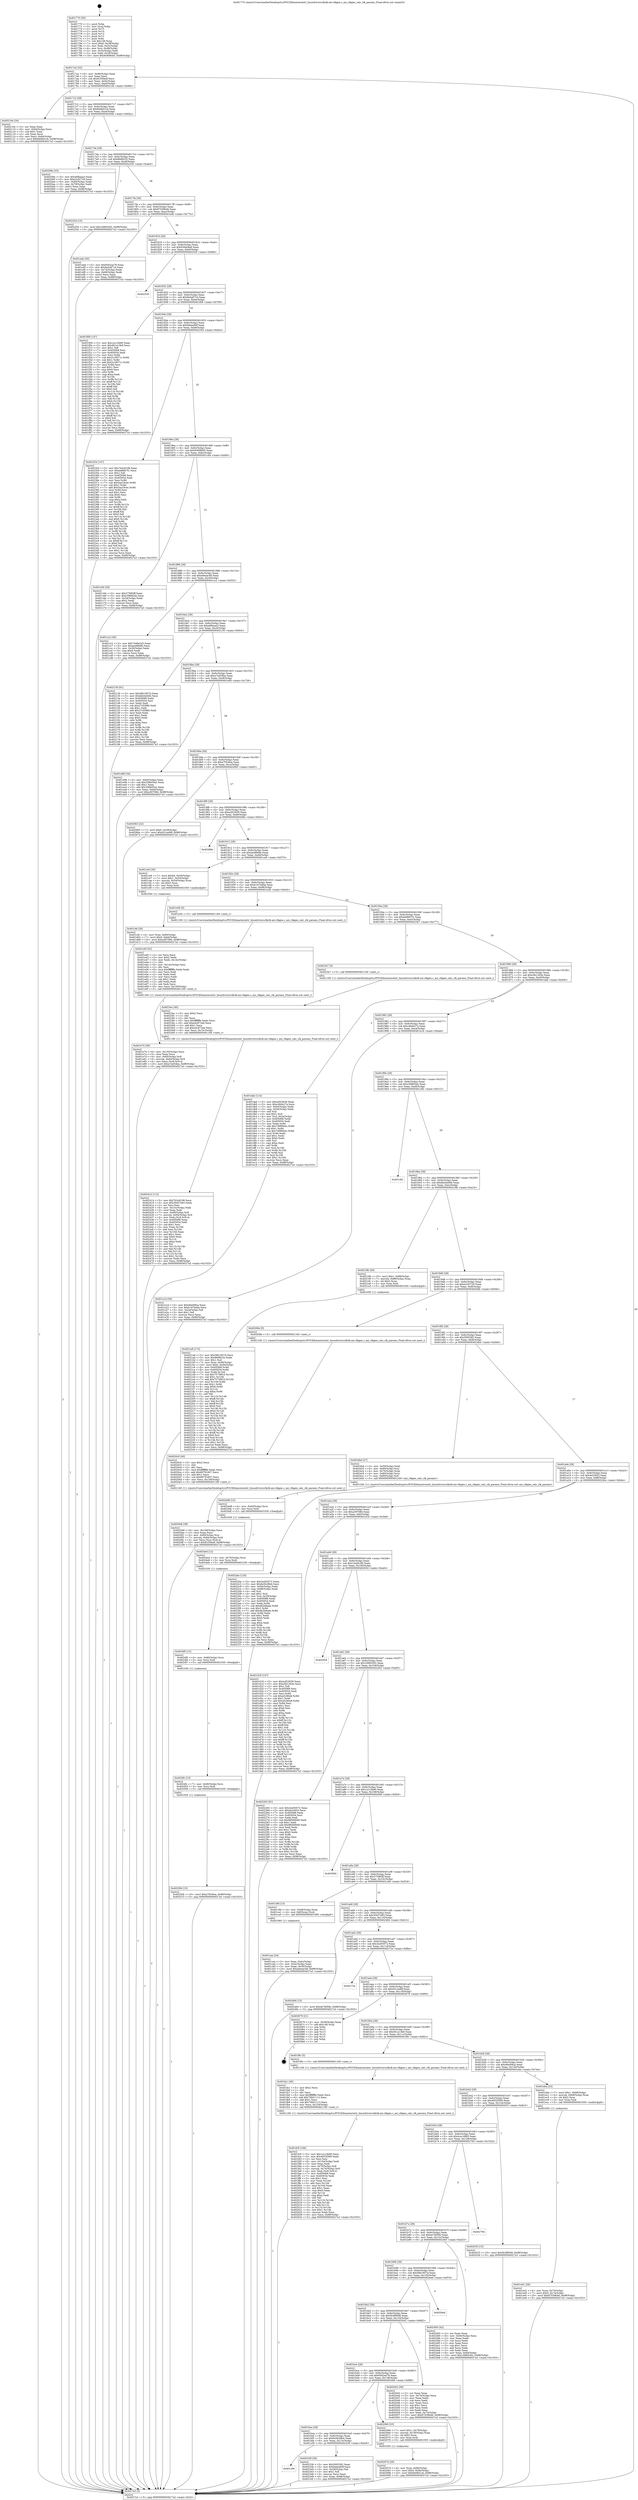 digraph "0x401770" {
  label = "0x401770 (/mnt/c/Users/mathe/Desktop/tcc/POCII/binaries/extr_linuxdriversclkclk-axi-clkgen.c_axi_clkgen_calc_clk_params_Final-ollvm.out::main(0))"
  labelloc = "t"
  node[shape=record]

  Entry [label="",width=0.3,height=0.3,shape=circle,fillcolor=black,style=filled]
  "0x4017a2" [label="{
     0x4017a2 [32]\l
     | [instrs]\l
     &nbsp;&nbsp;0x4017a2 \<+6\>: mov -0x98(%rbp),%eax\l
     &nbsp;&nbsp;0x4017a8 \<+2\>: mov %eax,%ecx\l
     &nbsp;&nbsp;0x4017aa \<+6\>: sub $0x81f39a4f,%ecx\l
     &nbsp;&nbsp;0x4017b0 \<+6\>: mov %eax,-0x9c(%rbp)\l
     &nbsp;&nbsp;0x4017b6 \<+6\>: mov %ecx,-0xa0(%rbp)\l
     &nbsp;&nbsp;0x4017bc \<+6\>: je 000000000040210e \<main+0x99e\>\l
  }"]
  "0x40210e" [label="{
     0x40210e [34]\l
     | [instrs]\l
     &nbsp;&nbsp;0x40210e \<+2\>: xor %eax,%eax\l
     &nbsp;&nbsp;0x402110 \<+6\>: mov -0x84(%rbp),%ecx\l
     &nbsp;&nbsp;0x402116 \<+3\>: sub $0x1,%eax\l
     &nbsp;&nbsp;0x402119 \<+2\>: sub %eax,%ecx\l
     &nbsp;&nbsp;0x40211b \<+6\>: mov %ecx,-0x84(%rbp)\l
     &nbsp;&nbsp;0x402121 \<+10\>: movl $0x8406d1cb,-0x98(%rbp)\l
     &nbsp;&nbsp;0x40212b \<+5\>: jmp 00000000004027a3 \<main+0x1033\>\l
  }"]
  "0x4017c2" [label="{
     0x4017c2 [28]\l
     | [instrs]\l
     &nbsp;&nbsp;0x4017c2 \<+5\>: jmp 00000000004017c7 \<main+0x57\>\l
     &nbsp;&nbsp;0x4017c7 \<+6\>: mov -0x9c(%rbp),%eax\l
     &nbsp;&nbsp;0x4017cd \<+5\>: sub $0x8406d1cb,%eax\l
     &nbsp;&nbsp;0x4017d2 \<+6\>: mov %eax,-0xa4(%rbp)\l
     &nbsp;&nbsp;0x4017d8 \<+6\>: je 000000000040209a \<main+0x92a\>\l
  }"]
  Exit [label="",width=0.3,height=0.3,shape=circle,fillcolor=black,style=filled,peripheries=2]
  "0x40209a" [label="{
     0x40209a [33]\l
     | [instrs]\l
     &nbsp;&nbsp;0x40209a \<+5\>: mov $0xa6fbaaa3,%eax\l
     &nbsp;&nbsp;0x40209f \<+5\>: mov $0xe2cf2729,%ecx\l
     &nbsp;&nbsp;0x4020a4 \<+6\>: mov -0x84(%rbp),%edx\l
     &nbsp;&nbsp;0x4020aa \<+3\>: cmp -0x78(%rbp),%edx\l
     &nbsp;&nbsp;0x4020ad \<+3\>: cmovl %ecx,%eax\l
     &nbsp;&nbsp;0x4020b0 \<+6\>: mov %eax,-0x98(%rbp)\l
     &nbsp;&nbsp;0x4020b6 \<+5\>: jmp 00000000004027a3 \<main+0x1033\>\l
  }"]
  "0x4017de" [label="{
     0x4017de [28]\l
     | [instrs]\l
     &nbsp;&nbsp;0x4017de \<+5\>: jmp 00000000004017e3 \<main+0x73\>\l
     &nbsp;&nbsp;0x4017e3 \<+6\>: mov -0x9c(%rbp),%eax\l
     &nbsp;&nbsp;0x4017e9 \<+5\>: sub $0x86dfd1f2,%eax\l
     &nbsp;&nbsp;0x4017ee \<+6\>: mov %eax,-0xa8(%rbp)\l
     &nbsp;&nbsp;0x4017f4 \<+6\>: je 0000000000402254 \<main+0xae4\>\l
  }"]
  "0x40250b" [label="{
     0x40250b [15]\l
     | [instrs]\l
     &nbsp;&nbsp;0x40250b \<+10\>: movl $0xa7f3c6ea,-0x98(%rbp)\l
     &nbsp;&nbsp;0x402515 \<+5\>: jmp 00000000004027a3 \<main+0x1033\>\l
  }"]
  "0x402254" [label="{
     0x402254 [15]\l
     | [instrs]\l
     &nbsp;&nbsp;0x402254 \<+10\>: movl $0x16965292,-0x98(%rbp)\l
     &nbsp;&nbsp;0x40225e \<+5\>: jmp 00000000004027a3 \<main+0x1033\>\l
  }"]
  "0x4017fa" [label="{
     0x4017fa [28]\l
     | [instrs]\l
     &nbsp;&nbsp;0x4017fa \<+5\>: jmp 00000000004017ff \<main+0x8f\>\l
     &nbsp;&nbsp;0x4017ff \<+6\>: mov -0x9c(%rbp),%eax\l
     &nbsp;&nbsp;0x401805 \<+5\>: sub $0x87039b46,%eax\l
     &nbsp;&nbsp;0x40180a \<+6\>: mov %eax,-0xac(%rbp)\l
     &nbsp;&nbsp;0x401810 \<+6\>: je 0000000000401eeb \<main+0x77b\>\l
  }"]
  "0x4024fc" [label="{
     0x4024fc [15]\l
     | [instrs]\l
     &nbsp;&nbsp;0x4024fc \<+7\>: mov -0x90(%rbp),%rcx\l
     &nbsp;&nbsp;0x402503 \<+3\>: mov %rcx,%rdi\l
     &nbsp;&nbsp;0x402506 \<+5\>: call 0000000000401030 \<free@plt\>\l
     | [calls]\l
     &nbsp;&nbsp;0x401030 \{1\} (unknown)\l
  }"]
  "0x401eeb" [label="{
     0x401eeb [30]\l
     | [instrs]\l
     &nbsp;&nbsp;0x401eeb \<+5\>: mov $0x6562ae78,%eax\l
     &nbsp;&nbsp;0x401ef0 \<+5\>: mov $0x9a5a871b,%ecx\l
     &nbsp;&nbsp;0x401ef5 \<+3\>: mov -0x74(%rbp),%edx\l
     &nbsp;&nbsp;0x401ef8 \<+3\>: cmp -0x68(%rbp),%edx\l
     &nbsp;&nbsp;0x401efb \<+3\>: cmovl %ecx,%eax\l
     &nbsp;&nbsp;0x401efe \<+6\>: mov %eax,-0x98(%rbp)\l
     &nbsp;&nbsp;0x401f04 \<+5\>: jmp 00000000004027a3 \<main+0x1033\>\l
  }"]
  "0x401816" [label="{
     0x401816 [28]\l
     | [instrs]\l
     &nbsp;&nbsp;0x401816 \<+5\>: jmp 000000000040181b \<main+0xab\>\l
     &nbsp;&nbsp;0x40181b \<+6\>: mov -0x9c(%rbp),%eax\l
     &nbsp;&nbsp;0x401821 \<+5\>: sub $0x93ddc8a8,%eax\l
     &nbsp;&nbsp;0x401826 \<+6\>: mov %eax,-0xb0(%rbp)\l
     &nbsp;&nbsp;0x40182c \<+6\>: je 0000000000402529 \<main+0xdb9\>\l
  }"]
  "0x4024f0" [label="{
     0x4024f0 [12]\l
     | [instrs]\l
     &nbsp;&nbsp;0x4024f0 \<+4\>: mov -0x80(%rbp),%rcx\l
     &nbsp;&nbsp;0x4024f4 \<+3\>: mov %rcx,%rdi\l
     &nbsp;&nbsp;0x4024f7 \<+5\>: call 0000000000401030 \<free@plt\>\l
     | [calls]\l
     &nbsp;&nbsp;0x401030 \{1\} (unknown)\l
  }"]
  "0x402529" [label="{
     0x402529\l
  }", style=dashed]
  "0x401832" [label="{
     0x401832 [28]\l
     | [instrs]\l
     &nbsp;&nbsp;0x401832 \<+5\>: jmp 0000000000401837 \<main+0xc7\>\l
     &nbsp;&nbsp;0x401837 \<+6\>: mov -0x9c(%rbp),%eax\l
     &nbsp;&nbsp;0x40183d \<+5\>: sub $0x9a5a871b,%eax\l
     &nbsp;&nbsp;0x401842 \<+6\>: mov %eax,-0xb4(%rbp)\l
     &nbsp;&nbsp;0x401848 \<+6\>: je 0000000000401f09 \<main+0x799\>\l
  }"]
  "0x4024e4" [label="{
     0x4024e4 [12]\l
     | [instrs]\l
     &nbsp;&nbsp;0x4024e4 \<+4\>: mov -0x70(%rbp),%rcx\l
     &nbsp;&nbsp;0x4024e8 \<+3\>: mov %rcx,%rdi\l
     &nbsp;&nbsp;0x4024eb \<+5\>: call 0000000000401030 \<free@plt\>\l
     | [calls]\l
     &nbsp;&nbsp;0x401030 \{1\} (unknown)\l
  }"]
  "0x401f09" [label="{
     0x401f09 [147]\l
     | [instrs]\l
     &nbsp;&nbsp;0x401f09 \<+5\>: mov $0x1a1c3b90,%eax\l
     &nbsp;&nbsp;0x401f0e \<+5\>: mov $0x461a13b9,%ecx\l
     &nbsp;&nbsp;0x401f13 \<+2\>: mov $0x1,%dl\l
     &nbsp;&nbsp;0x401f15 \<+7\>: mov 0x405068,%esi\l
     &nbsp;&nbsp;0x401f1c \<+7\>: mov 0x405054,%edi\l
     &nbsp;&nbsp;0x401f23 \<+3\>: mov %esi,%r8d\l
     &nbsp;&nbsp;0x401f26 \<+7\>: sub $0x2c18071c,%r8d\l
     &nbsp;&nbsp;0x401f2d \<+4\>: sub $0x1,%r8d\l
     &nbsp;&nbsp;0x401f31 \<+7\>: add $0x2c18071c,%r8d\l
     &nbsp;&nbsp;0x401f38 \<+4\>: imul %r8d,%esi\l
     &nbsp;&nbsp;0x401f3c \<+3\>: and $0x1,%esi\l
     &nbsp;&nbsp;0x401f3f \<+3\>: cmp $0x0,%esi\l
     &nbsp;&nbsp;0x401f42 \<+4\>: sete %r9b\l
     &nbsp;&nbsp;0x401f46 \<+3\>: cmp $0xa,%edi\l
     &nbsp;&nbsp;0x401f49 \<+4\>: setl %r10b\l
     &nbsp;&nbsp;0x401f4d \<+3\>: mov %r9b,%r11b\l
     &nbsp;&nbsp;0x401f50 \<+4\>: xor $0xff,%r11b\l
     &nbsp;&nbsp;0x401f54 \<+3\>: mov %r10b,%bl\l
     &nbsp;&nbsp;0x401f57 \<+3\>: xor $0xff,%bl\l
     &nbsp;&nbsp;0x401f5a \<+3\>: xor $0x0,%dl\l
     &nbsp;&nbsp;0x401f5d \<+3\>: mov %r11b,%r14b\l
     &nbsp;&nbsp;0x401f60 \<+4\>: and $0x0,%r14b\l
     &nbsp;&nbsp;0x401f64 \<+3\>: and %dl,%r9b\l
     &nbsp;&nbsp;0x401f67 \<+3\>: mov %bl,%r15b\l
     &nbsp;&nbsp;0x401f6a \<+4\>: and $0x0,%r15b\l
     &nbsp;&nbsp;0x401f6e \<+3\>: and %dl,%r10b\l
     &nbsp;&nbsp;0x401f71 \<+3\>: or %r9b,%r14b\l
     &nbsp;&nbsp;0x401f74 \<+3\>: or %r10b,%r15b\l
     &nbsp;&nbsp;0x401f77 \<+3\>: xor %r15b,%r14b\l
     &nbsp;&nbsp;0x401f7a \<+3\>: or %bl,%r11b\l
     &nbsp;&nbsp;0x401f7d \<+4\>: xor $0xff,%r11b\l
     &nbsp;&nbsp;0x401f81 \<+3\>: or $0x0,%dl\l
     &nbsp;&nbsp;0x401f84 \<+3\>: and %dl,%r11b\l
     &nbsp;&nbsp;0x401f87 \<+3\>: or %r11b,%r14b\l
     &nbsp;&nbsp;0x401f8a \<+4\>: test $0x1,%r14b\l
     &nbsp;&nbsp;0x401f8e \<+3\>: cmovne %ecx,%eax\l
     &nbsp;&nbsp;0x401f91 \<+6\>: mov %eax,-0x98(%rbp)\l
     &nbsp;&nbsp;0x401f97 \<+5\>: jmp 00000000004027a3 \<main+0x1033\>\l
  }"]
  "0x40184e" [label="{
     0x40184e [28]\l
     | [instrs]\l
     &nbsp;&nbsp;0x40184e \<+5\>: jmp 0000000000401853 \<main+0xe3\>\l
     &nbsp;&nbsp;0x401853 \<+6\>: mov -0x9c(%rbp),%eax\l
     &nbsp;&nbsp;0x401859 \<+5\>: sub $0x9abee60f,%eax\l
     &nbsp;&nbsp;0x40185e \<+6\>: mov %eax,-0xb8(%rbp)\l
     &nbsp;&nbsp;0x401864 \<+6\>: je 0000000000402354 \<main+0xbe4\>\l
  }"]
  "0x4024d8" [label="{
     0x4024d8 [12]\l
     | [instrs]\l
     &nbsp;&nbsp;0x4024d8 \<+4\>: mov -0x60(%rbp),%rcx\l
     &nbsp;&nbsp;0x4024dc \<+3\>: mov %rcx,%rdi\l
     &nbsp;&nbsp;0x4024df \<+5\>: call 0000000000401030 \<free@plt\>\l
     | [calls]\l
     &nbsp;&nbsp;0x401030 \{1\} (unknown)\l
  }"]
  "0x402354" [label="{
     0x402354 [147]\l
     | [instrs]\l
     &nbsp;&nbsp;0x402354 \<+5\>: mov $0x7b3c8199,%eax\l
     &nbsp;&nbsp;0x402359 \<+5\>: mov $0xbd8667f1,%ecx\l
     &nbsp;&nbsp;0x40235e \<+2\>: mov $0x1,%dl\l
     &nbsp;&nbsp;0x402360 \<+7\>: mov 0x405068,%esi\l
     &nbsp;&nbsp;0x402367 \<+7\>: mov 0x405054,%edi\l
     &nbsp;&nbsp;0x40236e \<+3\>: mov %esi,%r8d\l
     &nbsp;&nbsp;0x402371 \<+7\>: sub $0x5aa18c4c,%r8d\l
     &nbsp;&nbsp;0x402378 \<+4\>: sub $0x1,%r8d\l
     &nbsp;&nbsp;0x40237c \<+7\>: add $0x5aa18c4c,%r8d\l
     &nbsp;&nbsp;0x402383 \<+4\>: imul %r8d,%esi\l
     &nbsp;&nbsp;0x402387 \<+3\>: and $0x1,%esi\l
     &nbsp;&nbsp;0x40238a \<+3\>: cmp $0x0,%esi\l
     &nbsp;&nbsp;0x40238d \<+4\>: sete %r9b\l
     &nbsp;&nbsp;0x402391 \<+3\>: cmp $0xa,%edi\l
     &nbsp;&nbsp;0x402394 \<+4\>: setl %r10b\l
     &nbsp;&nbsp;0x402398 \<+3\>: mov %r9b,%r11b\l
     &nbsp;&nbsp;0x40239b \<+4\>: xor $0xff,%r11b\l
     &nbsp;&nbsp;0x40239f \<+3\>: mov %r10b,%bl\l
     &nbsp;&nbsp;0x4023a2 \<+3\>: xor $0xff,%bl\l
     &nbsp;&nbsp;0x4023a5 \<+3\>: xor $0x0,%dl\l
     &nbsp;&nbsp;0x4023a8 \<+3\>: mov %r11b,%r14b\l
     &nbsp;&nbsp;0x4023ab \<+4\>: and $0x0,%r14b\l
     &nbsp;&nbsp;0x4023af \<+3\>: and %dl,%r9b\l
     &nbsp;&nbsp;0x4023b2 \<+3\>: mov %bl,%r15b\l
     &nbsp;&nbsp;0x4023b5 \<+4\>: and $0x0,%r15b\l
     &nbsp;&nbsp;0x4023b9 \<+3\>: and %dl,%r10b\l
     &nbsp;&nbsp;0x4023bc \<+3\>: or %r9b,%r14b\l
     &nbsp;&nbsp;0x4023bf \<+3\>: or %r10b,%r15b\l
     &nbsp;&nbsp;0x4023c2 \<+3\>: xor %r15b,%r14b\l
     &nbsp;&nbsp;0x4023c5 \<+3\>: or %bl,%r11b\l
     &nbsp;&nbsp;0x4023c8 \<+4\>: xor $0xff,%r11b\l
     &nbsp;&nbsp;0x4023cc \<+3\>: or $0x0,%dl\l
     &nbsp;&nbsp;0x4023cf \<+3\>: and %dl,%r11b\l
     &nbsp;&nbsp;0x4023d2 \<+3\>: or %r11b,%r14b\l
     &nbsp;&nbsp;0x4023d5 \<+4\>: test $0x1,%r14b\l
     &nbsp;&nbsp;0x4023d9 \<+3\>: cmovne %ecx,%eax\l
     &nbsp;&nbsp;0x4023dc \<+6\>: mov %eax,-0x98(%rbp)\l
     &nbsp;&nbsp;0x4023e2 \<+5\>: jmp 00000000004027a3 \<main+0x1033\>\l
  }"]
  "0x40186a" [label="{
     0x40186a [28]\l
     | [instrs]\l
     &nbsp;&nbsp;0x40186a \<+5\>: jmp 000000000040186f \<main+0xff\>\l
     &nbsp;&nbsp;0x40186f \<+6\>: mov -0x9c(%rbp),%eax\l
     &nbsp;&nbsp;0x401875 \<+5\>: sub $0x9c908d45,%eax\l
     &nbsp;&nbsp;0x40187a \<+6\>: mov %eax,-0xbc(%rbp)\l
     &nbsp;&nbsp;0x401880 \<+6\>: je 0000000000401c64 \<main+0x4f4\>\l
  }"]
  "0x402414" [label="{
     0x402414 [112]\l
     | [instrs]\l
     &nbsp;&nbsp;0x402414 \<+5\>: mov $0x7b3c8199,%ecx\l
     &nbsp;&nbsp;0x402419 \<+5\>: mov $0x30457e93,%edx\l
     &nbsp;&nbsp;0x40241e \<+2\>: xor %esi,%esi\l
     &nbsp;&nbsp;0x402420 \<+6\>: mov -0x15c(%rbp),%edi\l
     &nbsp;&nbsp;0x402426 \<+3\>: imul %eax,%edi\l
     &nbsp;&nbsp;0x402429 \<+7\>: mov -0x90(%rbp),%r8\l
     &nbsp;&nbsp;0x402430 \<+7\>: movslq -0x94(%rbp),%r9\l
     &nbsp;&nbsp;0x402437 \<+4\>: mov %edi,(%r8,%r9,4)\l
     &nbsp;&nbsp;0x40243b \<+7\>: mov 0x405068,%eax\l
     &nbsp;&nbsp;0x402442 \<+7\>: mov 0x405054,%edi\l
     &nbsp;&nbsp;0x402449 \<+3\>: sub $0x1,%esi\l
     &nbsp;&nbsp;0x40244c \<+3\>: mov %eax,%r10d\l
     &nbsp;&nbsp;0x40244f \<+3\>: add %esi,%r10d\l
     &nbsp;&nbsp;0x402452 \<+4\>: imul %r10d,%eax\l
     &nbsp;&nbsp;0x402456 \<+3\>: and $0x1,%eax\l
     &nbsp;&nbsp;0x402459 \<+3\>: cmp $0x0,%eax\l
     &nbsp;&nbsp;0x40245c \<+4\>: sete %r11b\l
     &nbsp;&nbsp;0x402460 \<+3\>: cmp $0xa,%edi\l
     &nbsp;&nbsp;0x402463 \<+3\>: setl %bl\l
     &nbsp;&nbsp;0x402466 \<+3\>: mov %r11b,%r14b\l
     &nbsp;&nbsp;0x402469 \<+3\>: and %bl,%r14b\l
     &nbsp;&nbsp;0x40246c \<+3\>: xor %bl,%r11b\l
     &nbsp;&nbsp;0x40246f \<+3\>: or %r11b,%r14b\l
     &nbsp;&nbsp;0x402472 \<+4\>: test $0x1,%r14b\l
     &nbsp;&nbsp;0x402476 \<+3\>: cmovne %edx,%ecx\l
     &nbsp;&nbsp;0x402479 \<+6\>: mov %ecx,-0x98(%rbp)\l
     &nbsp;&nbsp;0x40247f \<+5\>: jmp 00000000004027a3 \<main+0x1033\>\l
  }"]
  "0x401c64" [label="{
     0x401c64 [30]\l
     | [instrs]\l
     &nbsp;&nbsp;0x401c64 \<+5\>: mov $0x275f92ff,%eax\l
     &nbsp;&nbsp;0x401c69 \<+5\>: mov $0xc58892eb,%ecx\l
     &nbsp;&nbsp;0x401c6e \<+3\>: mov -0x34(%rbp),%edx\l
     &nbsp;&nbsp;0x401c71 \<+3\>: cmp $0x2,%edx\l
     &nbsp;&nbsp;0x401c74 \<+3\>: cmovne %ecx,%eax\l
     &nbsp;&nbsp;0x401c77 \<+6\>: mov %eax,-0x98(%rbp)\l
     &nbsp;&nbsp;0x401c7d \<+5\>: jmp 00000000004027a3 \<main+0x1033\>\l
  }"]
  "0x401886" [label="{
     0x401886 [28]\l
     | [instrs]\l
     &nbsp;&nbsp;0x401886 \<+5\>: jmp 000000000040188b \<main+0x11b\>\l
     &nbsp;&nbsp;0x40188b \<+6\>: mov -0x9c(%rbp),%eax\l
     &nbsp;&nbsp;0x401891 \<+5\>: sub $0xa0eeac58,%eax\l
     &nbsp;&nbsp;0x401896 \<+6\>: mov %eax,-0xc0(%rbp)\l
     &nbsp;&nbsp;0x40189c \<+6\>: je 0000000000401cc2 \<main+0x552\>\l
  }"]
  "0x4027a3" [label="{
     0x4027a3 [5]\l
     | [instrs]\l
     &nbsp;&nbsp;0x4027a3 \<+5\>: jmp 00000000004017a2 \<main+0x32\>\l
  }"]
  "0x401770" [label="{
     0x401770 [50]\l
     | [instrs]\l
     &nbsp;&nbsp;0x401770 \<+1\>: push %rbp\l
     &nbsp;&nbsp;0x401771 \<+3\>: mov %rsp,%rbp\l
     &nbsp;&nbsp;0x401774 \<+2\>: push %r15\l
     &nbsp;&nbsp;0x401776 \<+2\>: push %r14\l
     &nbsp;&nbsp;0x401778 \<+2\>: push %r13\l
     &nbsp;&nbsp;0x40177a \<+2\>: push %r12\l
     &nbsp;&nbsp;0x40177c \<+1\>: push %rbx\l
     &nbsp;&nbsp;0x40177d \<+7\>: sub $0x148,%rsp\l
     &nbsp;&nbsp;0x401784 \<+7\>: movl $0x0,-0x38(%rbp)\l
     &nbsp;&nbsp;0x40178b \<+3\>: mov %edi,-0x3c(%rbp)\l
     &nbsp;&nbsp;0x40178e \<+4\>: mov %rsi,-0x48(%rbp)\l
     &nbsp;&nbsp;0x401792 \<+3\>: mov -0x3c(%rbp),%edi\l
     &nbsp;&nbsp;0x401795 \<+3\>: mov %edi,-0x34(%rbp)\l
     &nbsp;&nbsp;0x401798 \<+10\>: movl $0x9c908d45,-0x98(%rbp)\l
  }"]
  "0x4023ec" [label="{
     0x4023ec [40]\l
     | [instrs]\l
     &nbsp;&nbsp;0x4023ec \<+5\>: mov $0x2,%ecx\l
     &nbsp;&nbsp;0x4023f1 \<+1\>: cltd\l
     &nbsp;&nbsp;0x4023f2 \<+2\>: idiv %ecx\l
     &nbsp;&nbsp;0x4023f4 \<+6\>: imul $0xfffffffe,%edx,%ecx\l
     &nbsp;&nbsp;0x4023fa \<+6\>: add $0xe4c973a9,%ecx\l
     &nbsp;&nbsp;0x402400 \<+3\>: add $0x1,%ecx\l
     &nbsp;&nbsp;0x402403 \<+6\>: sub $0xe4c973a9,%ecx\l
     &nbsp;&nbsp;0x402409 \<+6\>: mov %ecx,-0x15c(%rbp)\l
     &nbsp;&nbsp;0x40240f \<+5\>: call 0000000000401160 \<next_i\>\l
     | [calls]\l
     &nbsp;&nbsp;0x401160 \{1\} (/mnt/c/Users/mathe/Desktop/tcc/POCII/binaries/extr_linuxdriversclkclk-axi-clkgen.c_axi_clkgen_calc_clk_params_Final-ollvm.out::next_i)\l
  }"]
  "0x401cc2" [label="{
     0x401cc2 [30]\l
     | [instrs]\l
     &nbsp;&nbsp;0x401cc2 \<+5\>: mov $0x7449e2d3,%eax\l
     &nbsp;&nbsp;0x401cc7 \<+5\>: mov $0xae4f9ddb,%ecx\l
     &nbsp;&nbsp;0x401ccc \<+3\>: mov -0x30(%rbp),%edx\l
     &nbsp;&nbsp;0x401ccf \<+3\>: cmp $0x0,%edx\l
     &nbsp;&nbsp;0x401cd2 \<+3\>: cmove %ecx,%eax\l
     &nbsp;&nbsp;0x401cd5 \<+6\>: mov %eax,-0x98(%rbp)\l
     &nbsp;&nbsp;0x401cdb \<+5\>: jmp 00000000004027a3 \<main+0x1033\>\l
  }"]
  "0x4018a2" [label="{
     0x4018a2 [28]\l
     | [instrs]\l
     &nbsp;&nbsp;0x4018a2 \<+5\>: jmp 00000000004018a7 \<main+0x137\>\l
     &nbsp;&nbsp;0x4018a7 \<+6\>: mov -0x9c(%rbp),%eax\l
     &nbsp;&nbsp;0x4018ad \<+5\>: sub $0xa6fbaaa3,%eax\l
     &nbsp;&nbsp;0x4018b2 \<+6\>: mov %eax,-0xc4(%rbp)\l
     &nbsp;&nbsp;0x4018b8 \<+6\>: je 0000000000402130 \<main+0x9c0\>\l
  }"]
  "0x401c06" [label="{
     0x401c06\l
  }", style=dashed]
  "0x402130" [label="{
     0x402130 [91]\l
     | [instrs]\l
     &nbsp;&nbsp;0x402130 \<+5\>: mov $0x58b1857d,%eax\l
     &nbsp;&nbsp;0x402135 \<+5\>: mov $0xdb44d40b,%ecx\l
     &nbsp;&nbsp;0x40213a \<+7\>: mov 0x405068,%edx\l
     &nbsp;&nbsp;0x402141 \<+7\>: mov 0x405054,%esi\l
     &nbsp;&nbsp;0x402148 \<+2\>: mov %edx,%edi\l
     &nbsp;&nbsp;0x40214a \<+6\>: sub $0x27cf288b,%edi\l
     &nbsp;&nbsp;0x402150 \<+3\>: sub $0x1,%edi\l
     &nbsp;&nbsp;0x402153 \<+6\>: add $0x27cf288b,%edi\l
     &nbsp;&nbsp;0x402159 \<+3\>: imul %edi,%edx\l
     &nbsp;&nbsp;0x40215c \<+3\>: and $0x1,%edx\l
     &nbsp;&nbsp;0x40215f \<+3\>: cmp $0x0,%edx\l
     &nbsp;&nbsp;0x402162 \<+4\>: sete %r8b\l
     &nbsp;&nbsp;0x402166 \<+3\>: cmp $0xa,%esi\l
     &nbsp;&nbsp;0x402169 \<+4\>: setl %r9b\l
     &nbsp;&nbsp;0x40216d \<+3\>: mov %r8b,%r10b\l
     &nbsp;&nbsp;0x402170 \<+3\>: and %r9b,%r10b\l
     &nbsp;&nbsp;0x402173 \<+3\>: xor %r9b,%r8b\l
     &nbsp;&nbsp;0x402176 \<+3\>: or %r8b,%r10b\l
     &nbsp;&nbsp;0x402179 \<+4\>: test $0x1,%r10b\l
     &nbsp;&nbsp;0x40217d \<+3\>: cmovne %ecx,%eax\l
     &nbsp;&nbsp;0x402180 \<+6\>: mov %eax,-0x98(%rbp)\l
     &nbsp;&nbsp;0x402186 \<+5\>: jmp 00000000004027a3 \<main+0x1033\>\l
  }"]
  "0x4018be" [label="{
     0x4018be [28]\l
     | [instrs]\l
     &nbsp;&nbsp;0x4018be \<+5\>: jmp 00000000004018c3 \<main+0x153\>\l
     &nbsp;&nbsp;0x4018c3 \<+6\>: mov -0x9c(%rbp),%eax\l
     &nbsp;&nbsp;0x4018c9 \<+5\>: sub $0xa7a454ba,%eax\l
     &nbsp;&nbsp;0x4018ce \<+6\>: mov %eax,-0xc8(%rbp)\l
     &nbsp;&nbsp;0x4018d4 \<+6\>: je 0000000000401e98 \<main+0x728\>\l
  }"]
  "0x402336" [label="{
     0x402336 [30]\l
     | [instrs]\l
     &nbsp;&nbsp;0x402336 \<+5\>: mov $0x3005282,%eax\l
     &nbsp;&nbsp;0x40233b \<+5\>: mov $0x9abee60f,%ecx\l
     &nbsp;&nbsp;0x402340 \<+3\>: mov -0x29(%rbp),%dl\l
     &nbsp;&nbsp;0x402343 \<+3\>: test $0x1,%dl\l
     &nbsp;&nbsp;0x402346 \<+3\>: cmovne %ecx,%eax\l
     &nbsp;&nbsp;0x402349 \<+6\>: mov %eax,-0x98(%rbp)\l
     &nbsp;&nbsp;0x40234f \<+5\>: jmp 00000000004027a3 \<main+0x1033\>\l
  }"]
  "0x401e98" [label="{
     0x401e98 [34]\l
     | [instrs]\l
     &nbsp;&nbsp;0x401e98 \<+3\>: mov -0x64(%rbp),%eax\l
     &nbsp;&nbsp;0x401e9b \<+5\>: sub $0x338b05a2,%eax\l
     &nbsp;&nbsp;0x401ea0 \<+3\>: add $0x1,%eax\l
     &nbsp;&nbsp;0x401ea3 \<+5\>: add $0x338b05a2,%eax\l
     &nbsp;&nbsp;0x401ea8 \<+3\>: mov %eax,-0x64(%rbp)\l
     &nbsp;&nbsp;0x401eab \<+10\>: movl $0xa39708d,-0x98(%rbp)\l
     &nbsp;&nbsp;0x401eb5 \<+5\>: jmp 00000000004027a3 \<main+0x1033\>\l
  }"]
  "0x4018da" [label="{
     0x4018da [28]\l
     | [instrs]\l
     &nbsp;&nbsp;0x4018da \<+5\>: jmp 00000000004018df \<main+0x16f\>\l
     &nbsp;&nbsp;0x4018df \<+6\>: mov -0x9c(%rbp),%eax\l
     &nbsp;&nbsp;0x4018e5 \<+5\>: sub $0xa7f3c6ea,%eax\l
     &nbsp;&nbsp;0x4018ea \<+6\>: mov %eax,-0xcc(%rbp)\l
     &nbsp;&nbsp;0x4018f0 \<+6\>: je 0000000000402663 \<main+0xef3\>\l
  }"]
  "0x4021a8" [label="{
     0x4021a8 [172]\l
     | [instrs]\l
     &nbsp;&nbsp;0x4021a8 \<+5\>: mov $0x58b1857d,%ecx\l
     &nbsp;&nbsp;0x4021ad \<+5\>: mov $0x86dfd1f2,%edx\l
     &nbsp;&nbsp;0x4021b2 \<+3\>: mov $0x1,%sil\l
     &nbsp;&nbsp;0x4021b5 \<+7\>: mov %rax,-0x90(%rbp)\l
     &nbsp;&nbsp;0x4021bc \<+10\>: movl $0x0,-0x94(%rbp)\l
     &nbsp;&nbsp;0x4021c6 \<+8\>: mov 0x405068,%r8d\l
     &nbsp;&nbsp;0x4021ce \<+8\>: mov 0x405054,%r9d\l
     &nbsp;&nbsp;0x4021d6 \<+3\>: mov %r8d,%r10d\l
     &nbsp;&nbsp;0x4021d9 \<+7\>: sub $0x75738f10,%r10d\l
     &nbsp;&nbsp;0x4021e0 \<+4\>: sub $0x1,%r10d\l
     &nbsp;&nbsp;0x4021e4 \<+7\>: add $0x75738f10,%r10d\l
     &nbsp;&nbsp;0x4021eb \<+4\>: imul %r10d,%r8d\l
     &nbsp;&nbsp;0x4021ef \<+4\>: and $0x1,%r8d\l
     &nbsp;&nbsp;0x4021f3 \<+4\>: cmp $0x0,%r8d\l
     &nbsp;&nbsp;0x4021f7 \<+4\>: sete %r11b\l
     &nbsp;&nbsp;0x4021fb \<+4\>: cmp $0xa,%r9d\l
     &nbsp;&nbsp;0x4021ff \<+3\>: setl %bl\l
     &nbsp;&nbsp;0x402202 \<+3\>: mov %r11b,%r14b\l
     &nbsp;&nbsp;0x402205 \<+4\>: xor $0xff,%r14b\l
     &nbsp;&nbsp;0x402209 \<+3\>: mov %bl,%r15b\l
     &nbsp;&nbsp;0x40220c \<+4\>: xor $0xff,%r15b\l
     &nbsp;&nbsp;0x402210 \<+4\>: xor $0x0,%sil\l
     &nbsp;&nbsp;0x402214 \<+3\>: mov %r14b,%r12b\l
     &nbsp;&nbsp;0x402217 \<+4\>: and $0x0,%r12b\l
     &nbsp;&nbsp;0x40221b \<+3\>: and %sil,%r11b\l
     &nbsp;&nbsp;0x40221e \<+3\>: mov %r15b,%r13b\l
     &nbsp;&nbsp;0x402221 \<+4\>: and $0x0,%r13b\l
     &nbsp;&nbsp;0x402225 \<+3\>: and %sil,%bl\l
     &nbsp;&nbsp;0x402228 \<+3\>: or %r11b,%r12b\l
     &nbsp;&nbsp;0x40222b \<+3\>: or %bl,%r13b\l
     &nbsp;&nbsp;0x40222e \<+3\>: xor %r13b,%r12b\l
     &nbsp;&nbsp;0x402231 \<+3\>: or %r15b,%r14b\l
     &nbsp;&nbsp;0x402234 \<+4\>: xor $0xff,%r14b\l
     &nbsp;&nbsp;0x402238 \<+4\>: or $0x0,%sil\l
     &nbsp;&nbsp;0x40223c \<+3\>: and %sil,%r14b\l
     &nbsp;&nbsp;0x40223f \<+3\>: or %r14b,%r12b\l
     &nbsp;&nbsp;0x402242 \<+4\>: test $0x1,%r12b\l
     &nbsp;&nbsp;0x402246 \<+3\>: cmovne %edx,%ecx\l
     &nbsp;&nbsp;0x402249 \<+6\>: mov %ecx,-0x98(%rbp)\l
     &nbsp;&nbsp;0x40224f \<+5\>: jmp 00000000004027a3 \<main+0x1033\>\l
  }"]
  "0x402663" [label="{
     0x402663 [22]\l
     | [instrs]\l
     &nbsp;&nbsp;0x402663 \<+7\>: movl $0x0,-0x38(%rbp)\l
     &nbsp;&nbsp;0x40266a \<+10\>: movl $0x451ced9f,-0x98(%rbp)\l
     &nbsp;&nbsp;0x402674 \<+5\>: jmp 00000000004027a3 \<main+0x1033\>\l
  }"]
  "0x4018f6" [label="{
     0x4018f6 [28]\l
     | [instrs]\l
     &nbsp;&nbsp;0x4018f6 \<+5\>: jmp 00000000004018fb \<main+0x18b\>\l
     &nbsp;&nbsp;0x4018fb \<+6\>: mov -0x9c(%rbp),%eax\l
     &nbsp;&nbsp;0x401901 \<+5\>: sub $0xacf23639,%eax\l
     &nbsp;&nbsp;0x401906 \<+6\>: mov %eax,-0xd0(%rbp)\l
     &nbsp;&nbsp;0x40190c \<+6\>: je 000000000040268e \<main+0xf1e\>\l
  }"]
  "0x4020e8" [label="{
     0x4020e8 [38]\l
     | [instrs]\l
     &nbsp;&nbsp;0x4020e8 \<+6\>: mov -0x158(%rbp),%ecx\l
     &nbsp;&nbsp;0x4020ee \<+3\>: imul %eax,%ecx\l
     &nbsp;&nbsp;0x4020f1 \<+4\>: mov -0x80(%rbp),%rsi\l
     &nbsp;&nbsp;0x4020f5 \<+7\>: movslq -0x84(%rbp),%rdi\l
     &nbsp;&nbsp;0x4020fc \<+3\>: mov %ecx,(%rsi,%rdi,4)\l
     &nbsp;&nbsp;0x4020ff \<+10\>: movl $0x81f39a4f,-0x98(%rbp)\l
     &nbsp;&nbsp;0x402109 \<+5\>: jmp 00000000004027a3 \<main+0x1033\>\l
  }"]
  "0x40268e" [label="{
     0x40268e\l
  }", style=dashed]
  "0x401912" [label="{
     0x401912 [28]\l
     | [instrs]\l
     &nbsp;&nbsp;0x401912 \<+5\>: jmp 0000000000401917 \<main+0x1a7\>\l
     &nbsp;&nbsp;0x401917 \<+6\>: mov -0x9c(%rbp),%eax\l
     &nbsp;&nbsp;0x40191d \<+5\>: sub $0xae4f9ddb,%eax\l
     &nbsp;&nbsp;0x401922 \<+6\>: mov %eax,-0xd4(%rbp)\l
     &nbsp;&nbsp;0x401928 \<+6\>: je 0000000000401ce0 \<main+0x570\>\l
  }"]
  "0x4020c0" [label="{
     0x4020c0 [40]\l
     | [instrs]\l
     &nbsp;&nbsp;0x4020c0 \<+5\>: mov $0x2,%ecx\l
     &nbsp;&nbsp;0x4020c5 \<+1\>: cltd\l
     &nbsp;&nbsp;0x4020c6 \<+2\>: idiv %ecx\l
     &nbsp;&nbsp;0x4020c8 \<+6\>: imul $0xfffffffe,%edx,%ecx\l
     &nbsp;&nbsp;0x4020ce \<+6\>: add $0x80791607,%ecx\l
     &nbsp;&nbsp;0x4020d4 \<+3\>: add $0x1,%ecx\l
     &nbsp;&nbsp;0x4020d7 \<+6\>: sub $0x80791607,%ecx\l
     &nbsp;&nbsp;0x4020dd \<+6\>: mov %ecx,-0x158(%rbp)\l
     &nbsp;&nbsp;0x4020e3 \<+5\>: call 0000000000401160 \<next_i\>\l
     | [calls]\l
     &nbsp;&nbsp;0x401160 \{1\} (/mnt/c/Users/mathe/Desktop/tcc/POCII/binaries/extr_linuxdriversclkclk-axi-clkgen.c_axi_clkgen_calc_clk_params_Final-ollvm.out::next_i)\l
  }"]
  "0x401ce0" [label="{
     0x401ce0 [30]\l
     | [instrs]\l
     &nbsp;&nbsp;0x401ce0 \<+7\>: movl $0x64,-0x50(%rbp)\l
     &nbsp;&nbsp;0x401ce7 \<+7\>: movl $0x1,-0x54(%rbp)\l
     &nbsp;&nbsp;0x401cee \<+4\>: movslq -0x54(%rbp),%rax\l
     &nbsp;&nbsp;0x401cf2 \<+4\>: shl $0x2,%rax\l
     &nbsp;&nbsp;0x401cf6 \<+3\>: mov %rax,%rdi\l
     &nbsp;&nbsp;0x401cf9 \<+5\>: call 0000000000401050 \<malloc@plt\>\l
     | [calls]\l
     &nbsp;&nbsp;0x401050 \{1\} (unknown)\l
  }"]
  "0x40192e" [label="{
     0x40192e [28]\l
     | [instrs]\l
     &nbsp;&nbsp;0x40192e \<+5\>: jmp 0000000000401933 \<main+0x1c3\>\l
     &nbsp;&nbsp;0x401933 \<+6\>: mov -0x9c(%rbp),%eax\l
     &nbsp;&nbsp;0x401939 \<+5\>: sub $0xb167bdda,%eax\l
     &nbsp;&nbsp;0x40193e \<+6\>: mov %eax,-0xd8(%rbp)\l
     &nbsp;&nbsp;0x401944 \<+6\>: je 0000000000401e3b \<main+0x6cb\>\l
  }"]
  "0x40207d" [label="{
     0x40207d [29]\l
     | [instrs]\l
     &nbsp;&nbsp;0x40207d \<+4\>: mov %rax,-0x80(%rbp)\l
     &nbsp;&nbsp;0x402081 \<+10\>: movl $0x0,-0x84(%rbp)\l
     &nbsp;&nbsp;0x40208b \<+10\>: movl $0x8406d1cb,-0x98(%rbp)\l
     &nbsp;&nbsp;0x402095 \<+5\>: jmp 00000000004027a3 \<main+0x1033\>\l
  }"]
  "0x401e3b" [label="{
     0x401e3b [5]\l
     | [instrs]\l
     &nbsp;&nbsp;0x401e3b \<+5\>: call 0000000000401160 \<next_i\>\l
     | [calls]\l
     &nbsp;&nbsp;0x401160 \{1\} (/mnt/c/Users/mathe/Desktop/tcc/POCII/binaries/extr_linuxdriversclkclk-axi-clkgen.c_axi_clkgen_calc_clk_params_Final-ollvm.out::next_i)\l
  }"]
  "0x40194a" [label="{
     0x40194a [28]\l
     | [instrs]\l
     &nbsp;&nbsp;0x40194a \<+5\>: jmp 000000000040194f \<main+0x1df\>\l
     &nbsp;&nbsp;0x40194f \<+6\>: mov -0x9c(%rbp),%eax\l
     &nbsp;&nbsp;0x401955 \<+5\>: sub $0xbd8667f1,%eax\l
     &nbsp;&nbsp;0x40195a \<+6\>: mov %eax,-0xdc(%rbp)\l
     &nbsp;&nbsp;0x401960 \<+6\>: je 00000000004023e7 \<main+0xc77\>\l
  }"]
  "0x401bea" [label="{
     0x401bea [28]\l
     | [instrs]\l
     &nbsp;&nbsp;0x401bea \<+5\>: jmp 0000000000401bef \<main+0x47f\>\l
     &nbsp;&nbsp;0x401bef \<+6\>: mov -0x9c(%rbp),%eax\l
     &nbsp;&nbsp;0x401bf5 \<+5\>: sub $0x6e5b28b4,%eax\l
     &nbsp;&nbsp;0x401bfa \<+6\>: mov %eax,-0x13c(%rbp)\l
     &nbsp;&nbsp;0x401c00 \<+6\>: je 0000000000402336 \<main+0xbc6\>\l
  }"]
  "0x4023e7" [label="{
     0x4023e7 [5]\l
     | [instrs]\l
     &nbsp;&nbsp;0x4023e7 \<+5\>: call 0000000000401160 \<next_i\>\l
     | [calls]\l
     &nbsp;&nbsp;0x401160 \{1\} (/mnt/c/Users/mathe/Desktop/tcc/POCII/binaries/extr_linuxdriversclkclk-axi-clkgen.c_axi_clkgen_calc_clk_params_Final-ollvm.out::next_i)\l
  }"]
  "0x401966" [label="{
     0x401966 [28]\l
     | [instrs]\l
     &nbsp;&nbsp;0x401966 \<+5\>: jmp 000000000040196b \<main+0x1fb\>\l
     &nbsp;&nbsp;0x40196b \<+6\>: mov -0x9c(%rbp),%eax\l
     &nbsp;&nbsp;0x401971 \<+5\>: sub $0xc0b13d3e,%eax\l
     &nbsp;&nbsp;0x401976 \<+6\>: mov %eax,-0xe0(%rbp)\l
     &nbsp;&nbsp;0x40197c \<+6\>: je 0000000000401dab \<main+0x63b\>\l
  }"]
  "0x402066" [label="{
     0x402066 [23]\l
     | [instrs]\l
     &nbsp;&nbsp;0x402066 \<+7\>: movl $0x1,-0x78(%rbp)\l
     &nbsp;&nbsp;0x40206d \<+4\>: movslq -0x78(%rbp),%rax\l
     &nbsp;&nbsp;0x402071 \<+4\>: shl $0x2,%rax\l
     &nbsp;&nbsp;0x402075 \<+3\>: mov %rax,%rdi\l
     &nbsp;&nbsp;0x402078 \<+5\>: call 0000000000401050 \<malloc@plt\>\l
     | [calls]\l
     &nbsp;&nbsp;0x401050 \{1\} (unknown)\l
  }"]
  "0x401dab" [label="{
     0x401dab [114]\l
     | [instrs]\l
     &nbsp;&nbsp;0x401dab \<+5\>: mov $0xacf23639,%eax\l
     &nbsp;&nbsp;0x401db0 \<+5\>: mov $0xc4b0e27a,%ecx\l
     &nbsp;&nbsp;0x401db5 \<+3\>: mov -0x64(%rbp),%edx\l
     &nbsp;&nbsp;0x401db8 \<+3\>: cmp -0x54(%rbp),%edx\l
     &nbsp;&nbsp;0x401dbb \<+4\>: setl %sil\l
     &nbsp;&nbsp;0x401dbf \<+4\>: and $0x1,%sil\l
     &nbsp;&nbsp;0x401dc3 \<+4\>: mov %sil,-0x2a(%rbp)\l
     &nbsp;&nbsp;0x401dc7 \<+7\>: mov 0x405068,%edx\l
     &nbsp;&nbsp;0x401dce \<+7\>: mov 0x405054,%edi\l
     &nbsp;&nbsp;0x401dd5 \<+3\>: mov %edx,%r8d\l
     &nbsp;&nbsp;0x401dd8 \<+7\>: add $0x7d98944c,%r8d\l
     &nbsp;&nbsp;0x401ddf \<+4\>: sub $0x1,%r8d\l
     &nbsp;&nbsp;0x401de3 \<+7\>: sub $0x7d98944c,%r8d\l
     &nbsp;&nbsp;0x401dea \<+4\>: imul %r8d,%edx\l
     &nbsp;&nbsp;0x401dee \<+3\>: and $0x1,%edx\l
     &nbsp;&nbsp;0x401df1 \<+3\>: cmp $0x0,%edx\l
     &nbsp;&nbsp;0x401df4 \<+4\>: sete %sil\l
     &nbsp;&nbsp;0x401df8 \<+3\>: cmp $0xa,%edi\l
     &nbsp;&nbsp;0x401dfb \<+4\>: setl %r9b\l
     &nbsp;&nbsp;0x401dff \<+3\>: mov %sil,%r10b\l
     &nbsp;&nbsp;0x401e02 \<+3\>: and %r9b,%r10b\l
     &nbsp;&nbsp;0x401e05 \<+3\>: xor %r9b,%sil\l
     &nbsp;&nbsp;0x401e08 \<+3\>: or %sil,%r10b\l
     &nbsp;&nbsp;0x401e0b \<+4\>: test $0x1,%r10b\l
     &nbsp;&nbsp;0x401e0f \<+3\>: cmovne %ecx,%eax\l
     &nbsp;&nbsp;0x401e12 \<+6\>: mov %eax,-0x98(%rbp)\l
     &nbsp;&nbsp;0x401e18 \<+5\>: jmp 00000000004027a3 \<main+0x1033\>\l
  }"]
  "0x401982" [label="{
     0x401982 [28]\l
     | [instrs]\l
     &nbsp;&nbsp;0x401982 \<+5\>: jmp 0000000000401987 \<main+0x217\>\l
     &nbsp;&nbsp;0x401987 \<+6\>: mov -0x9c(%rbp),%eax\l
     &nbsp;&nbsp;0x40198d \<+5\>: sub $0xc4b0e27a,%eax\l
     &nbsp;&nbsp;0x401992 \<+6\>: mov %eax,-0xe4(%rbp)\l
     &nbsp;&nbsp;0x401998 \<+6\>: je 0000000000401e1d \<main+0x6ad\>\l
  }"]
  "0x401bce" [label="{
     0x401bce [28]\l
     | [instrs]\l
     &nbsp;&nbsp;0x401bce \<+5\>: jmp 0000000000401bd3 \<main+0x463\>\l
     &nbsp;&nbsp;0x401bd3 \<+6\>: mov -0x9c(%rbp),%eax\l
     &nbsp;&nbsp;0x401bd9 \<+5\>: sub $0x6562ae78,%eax\l
     &nbsp;&nbsp;0x401bde \<+6\>: mov %eax,-0x138(%rbp)\l
     &nbsp;&nbsp;0x401be4 \<+6\>: je 0000000000402066 \<main+0x8f6\>\l
  }"]
  "0x401e1d" [label="{
     0x401e1d [30]\l
     | [instrs]\l
     &nbsp;&nbsp;0x401e1d \<+5\>: mov $0x46e00fca,%eax\l
     &nbsp;&nbsp;0x401e22 \<+5\>: mov $0xb167bdda,%ecx\l
     &nbsp;&nbsp;0x401e27 \<+3\>: mov -0x2a(%rbp),%dl\l
     &nbsp;&nbsp;0x401e2a \<+3\>: test $0x1,%dl\l
     &nbsp;&nbsp;0x401e2d \<+3\>: cmovne %ecx,%eax\l
     &nbsp;&nbsp;0x401e30 \<+6\>: mov %eax,-0x98(%rbp)\l
     &nbsp;&nbsp;0x401e36 \<+5\>: jmp 00000000004027a3 \<main+0x1033\>\l
  }"]
  "0x40199e" [label="{
     0x40199e [28]\l
     | [instrs]\l
     &nbsp;&nbsp;0x40199e \<+5\>: jmp 00000000004019a3 \<main+0x233\>\l
     &nbsp;&nbsp;0x4019a3 \<+6\>: mov -0x9c(%rbp),%eax\l
     &nbsp;&nbsp;0x4019a9 \<+5\>: sub $0xc58892eb,%eax\l
     &nbsp;&nbsp;0x4019ae \<+6\>: mov %eax,-0xe8(%rbp)\l
     &nbsp;&nbsp;0x4019b4 \<+6\>: je 0000000000401c82 \<main+0x512\>\l
  }"]
  "0x402042" [label="{
     0x402042 [36]\l
     | [instrs]\l
     &nbsp;&nbsp;0x402042 \<+2\>: xor %eax,%eax\l
     &nbsp;&nbsp;0x402044 \<+3\>: mov -0x74(%rbp),%ecx\l
     &nbsp;&nbsp;0x402047 \<+2\>: mov %eax,%edx\l
     &nbsp;&nbsp;0x402049 \<+2\>: sub %ecx,%edx\l
     &nbsp;&nbsp;0x40204b \<+2\>: mov %eax,%ecx\l
     &nbsp;&nbsp;0x40204d \<+3\>: sub $0x1,%ecx\l
     &nbsp;&nbsp;0x402050 \<+2\>: add %ecx,%edx\l
     &nbsp;&nbsp;0x402052 \<+2\>: sub %edx,%eax\l
     &nbsp;&nbsp;0x402054 \<+3\>: mov %eax,-0x74(%rbp)\l
     &nbsp;&nbsp;0x402057 \<+10\>: movl $0x87039b46,-0x98(%rbp)\l
     &nbsp;&nbsp;0x402061 \<+5\>: jmp 00000000004027a3 \<main+0x1033\>\l
  }"]
  "0x401c82" [label="{
     0x401c82\l
  }", style=dashed]
  "0x4019ba" [label="{
     0x4019ba [28]\l
     | [instrs]\l
     &nbsp;&nbsp;0x4019ba \<+5\>: jmp 00000000004019bf \<main+0x24f\>\l
     &nbsp;&nbsp;0x4019bf \<+6\>: mov -0x9c(%rbp),%eax\l
     &nbsp;&nbsp;0x4019c5 \<+5\>: sub $0xdb44d40b,%eax\l
     &nbsp;&nbsp;0x4019ca \<+6\>: mov %eax,-0xec(%rbp)\l
     &nbsp;&nbsp;0x4019d0 \<+6\>: je 000000000040218b \<main+0xa1b\>\l
  }"]
  "0x401bb2" [label="{
     0x401bb2 [28]\l
     | [instrs]\l
     &nbsp;&nbsp;0x401bb2 \<+5\>: jmp 0000000000401bb7 \<main+0x447\>\l
     &nbsp;&nbsp;0x401bb7 \<+6\>: mov -0x9c(%rbp),%eax\l
     &nbsp;&nbsp;0x401bbd \<+5\>: sub $0x5b3f9508,%eax\l
     &nbsp;&nbsp;0x401bc2 \<+6\>: mov %eax,-0x134(%rbp)\l
     &nbsp;&nbsp;0x401bc8 \<+6\>: je 0000000000402042 \<main+0x8d2\>\l
  }"]
  "0x40218b" [label="{
     0x40218b [29]\l
     | [instrs]\l
     &nbsp;&nbsp;0x40218b \<+10\>: movl $0x1,-0x88(%rbp)\l
     &nbsp;&nbsp;0x402195 \<+7\>: movslq -0x88(%rbp),%rax\l
     &nbsp;&nbsp;0x40219c \<+4\>: shl $0x2,%rax\l
     &nbsp;&nbsp;0x4021a0 \<+3\>: mov %rax,%rdi\l
     &nbsp;&nbsp;0x4021a3 \<+5\>: call 0000000000401050 \<malloc@plt\>\l
     | [calls]\l
     &nbsp;&nbsp;0x401050 \{1\} (unknown)\l
  }"]
  "0x4019d6" [label="{
     0x4019d6 [28]\l
     | [instrs]\l
     &nbsp;&nbsp;0x4019d6 \<+5\>: jmp 00000000004019db \<main+0x26b\>\l
     &nbsp;&nbsp;0x4019db \<+6\>: mov -0x9c(%rbp),%eax\l
     &nbsp;&nbsp;0x4019e1 \<+5\>: sub $0xe2cf2729,%eax\l
     &nbsp;&nbsp;0x4019e6 \<+6\>: mov %eax,-0xf0(%rbp)\l
     &nbsp;&nbsp;0x4019ec \<+6\>: je 00000000004020bb \<main+0x94b\>\l
  }"]
  "0x4026ed" [label="{
     0x4026ed\l
  }", style=dashed]
  "0x4020bb" [label="{
     0x4020bb [5]\l
     | [instrs]\l
     &nbsp;&nbsp;0x4020bb \<+5\>: call 0000000000401160 \<next_i\>\l
     | [calls]\l
     &nbsp;&nbsp;0x401160 \{1\} (/mnt/c/Users/mathe/Desktop/tcc/POCII/binaries/extr_linuxdriversclkclk-axi-clkgen.c_axi_clkgen_calc_clk_params_Final-ollvm.out::next_i)\l
  }"]
  "0x4019f2" [label="{
     0x4019f2 [28]\l
     | [instrs]\l
     &nbsp;&nbsp;0x4019f2 \<+5\>: jmp 00000000004019f7 \<main+0x287\>\l
     &nbsp;&nbsp;0x4019f7 \<+6\>: mov -0x9c(%rbp),%eax\l
     &nbsp;&nbsp;0x4019fd \<+5\>: sub $0x3005282,%eax\l
     &nbsp;&nbsp;0x401a02 \<+6\>: mov %eax,-0xf4(%rbp)\l
     &nbsp;&nbsp;0x401a08 \<+6\>: je 00000000004024bd \<main+0xd4d\>\l
  }"]
  "0x401b96" [label="{
     0x401b96 [28]\l
     | [instrs]\l
     &nbsp;&nbsp;0x401b96 \<+5\>: jmp 0000000000401b9b \<main+0x42b\>\l
     &nbsp;&nbsp;0x401b9b \<+6\>: mov -0x9c(%rbp),%eax\l
     &nbsp;&nbsp;0x401ba1 \<+5\>: sub $0x58b1857d,%eax\l
     &nbsp;&nbsp;0x401ba6 \<+6\>: mov %eax,-0x130(%rbp)\l
     &nbsp;&nbsp;0x401bac \<+6\>: je 00000000004026ed \<main+0xf7d\>\l
  }"]
  "0x4024bd" [label="{
     0x4024bd [27]\l
     | [instrs]\l
     &nbsp;&nbsp;0x4024bd \<+3\>: mov -0x50(%rbp),%edi\l
     &nbsp;&nbsp;0x4024c0 \<+4\>: mov -0x60(%rbp),%rsi\l
     &nbsp;&nbsp;0x4024c4 \<+4\>: mov -0x70(%rbp),%rdx\l
     &nbsp;&nbsp;0x4024c8 \<+4\>: mov -0x80(%rbp),%rcx\l
     &nbsp;&nbsp;0x4024cc \<+7\>: mov -0x90(%rbp),%r8\l
     &nbsp;&nbsp;0x4024d3 \<+5\>: call 0000000000401240 \<axi_clkgen_calc_clk_params\>\l
     | [calls]\l
     &nbsp;&nbsp;0x401240 \{1\} (/mnt/c/Users/mathe/Desktop/tcc/POCII/binaries/extr_linuxdriversclkclk-axi-clkgen.c_axi_clkgen_calc_clk_params_Final-ollvm.out::axi_clkgen_calc_clk_params)\l
  }"]
  "0x401a0e" [label="{
     0x401a0e [28]\l
     | [instrs]\l
     &nbsp;&nbsp;0x401a0e \<+5\>: jmp 0000000000401a13 \<main+0x2a3\>\l
     &nbsp;&nbsp;0x401a13 \<+6\>: mov -0x9c(%rbp),%eax\l
     &nbsp;&nbsp;0x401a19 \<+5\>: sub $0x4e23653,%eax\l
     &nbsp;&nbsp;0x401a1e \<+6\>: mov %eax,-0xf8(%rbp)\l
     &nbsp;&nbsp;0x401a24 \<+6\>: je 00000000004022be \<main+0xb4e\>\l
  }"]
  "0x402493" [label="{
     0x402493 [42]\l
     | [instrs]\l
     &nbsp;&nbsp;0x402493 \<+2\>: xor %eax,%eax\l
     &nbsp;&nbsp;0x402495 \<+6\>: mov -0x94(%rbp),%ecx\l
     &nbsp;&nbsp;0x40249b \<+2\>: mov %eax,%edx\l
     &nbsp;&nbsp;0x40249d \<+2\>: sub %ecx,%edx\l
     &nbsp;&nbsp;0x40249f \<+2\>: mov %eax,%ecx\l
     &nbsp;&nbsp;0x4024a1 \<+3\>: sub $0x1,%ecx\l
     &nbsp;&nbsp;0x4024a4 \<+2\>: add %ecx,%edx\l
     &nbsp;&nbsp;0x4024a6 \<+2\>: sub %edx,%eax\l
     &nbsp;&nbsp;0x4024a8 \<+6\>: mov %eax,-0x94(%rbp)\l
     &nbsp;&nbsp;0x4024ae \<+10\>: movl $0x16965292,-0x98(%rbp)\l
     &nbsp;&nbsp;0x4024b8 \<+5\>: jmp 00000000004027a3 \<main+0x1033\>\l
  }"]
  "0x4022be" [label="{
     0x4022be [120]\l
     | [instrs]\l
     &nbsp;&nbsp;0x4022be \<+5\>: mov $0x3a450572,%eax\l
     &nbsp;&nbsp;0x4022c3 \<+5\>: mov $0x6e5b28b4,%ecx\l
     &nbsp;&nbsp;0x4022c8 \<+6\>: mov -0x94(%rbp),%edx\l
     &nbsp;&nbsp;0x4022ce \<+6\>: cmp -0x88(%rbp),%edx\l
     &nbsp;&nbsp;0x4022d4 \<+4\>: setl %sil\l
     &nbsp;&nbsp;0x4022d8 \<+4\>: and $0x1,%sil\l
     &nbsp;&nbsp;0x4022dc \<+4\>: mov %sil,-0x29(%rbp)\l
     &nbsp;&nbsp;0x4022e0 \<+7\>: mov 0x405068,%edx\l
     &nbsp;&nbsp;0x4022e7 \<+7\>: mov 0x405054,%edi\l
     &nbsp;&nbsp;0x4022ee \<+3\>: mov %edx,%r8d\l
     &nbsp;&nbsp;0x4022f1 \<+7\>: sub $0xdb2b8ade,%r8d\l
     &nbsp;&nbsp;0x4022f8 \<+4\>: sub $0x1,%r8d\l
     &nbsp;&nbsp;0x4022fc \<+7\>: add $0xdb2b8ade,%r8d\l
     &nbsp;&nbsp;0x402303 \<+4\>: imul %r8d,%edx\l
     &nbsp;&nbsp;0x402307 \<+3\>: and $0x1,%edx\l
     &nbsp;&nbsp;0x40230a \<+3\>: cmp $0x0,%edx\l
     &nbsp;&nbsp;0x40230d \<+4\>: sete %sil\l
     &nbsp;&nbsp;0x402311 \<+3\>: cmp $0xa,%edi\l
     &nbsp;&nbsp;0x402314 \<+4\>: setl %r9b\l
     &nbsp;&nbsp;0x402318 \<+3\>: mov %sil,%r10b\l
     &nbsp;&nbsp;0x40231b \<+3\>: and %r9b,%r10b\l
     &nbsp;&nbsp;0x40231e \<+3\>: xor %r9b,%sil\l
     &nbsp;&nbsp;0x402321 \<+3\>: or %sil,%r10b\l
     &nbsp;&nbsp;0x402324 \<+4\>: test $0x1,%r10b\l
     &nbsp;&nbsp;0x402328 \<+3\>: cmovne %ecx,%eax\l
     &nbsp;&nbsp;0x40232b \<+6\>: mov %eax,-0x98(%rbp)\l
     &nbsp;&nbsp;0x402331 \<+5\>: jmp 00000000004027a3 \<main+0x1033\>\l
  }"]
  "0x401a2a" [label="{
     0x401a2a [28]\l
     | [instrs]\l
     &nbsp;&nbsp;0x401a2a \<+5\>: jmp 0000000000401a2f \<main+0x2bf\>\l
     &nbsp;&nbsp;0x401a2f \<+6\>: mov -0x9c(%rbp),%eax\l
     &nbsp;&nbsp;0x401a35 \<+5\>: sub $0xa39708d,%eax\l
     &nbsp;&nbsp;0x401a3a \<+6\>: mov %eax,-0xfc(%rbp)\l
     &nbsp;&nbsp;0x401a40 \<+6\>: je 0000000000401d18 \<main+0x5a8\>\l
  }"]
  "0x401b7a" [label="{
     0x401b7a [28]\l
     | [instrs]\l
     &nbsp;&nbsp;0x401b7a \<+5\>: jmp 0000000000401b7f \<main+0x40f\>\l
     &nbsp;&nbsp;0x401b7f \<+6\>: mov -0x9c(%rbp),%eax\l
     &nbsp;&nbsp;0x401b85 \<+5\>: sub $0x4e7bf50b,%eax\l
     &nbsp;&nbsp;0x401b8a \<+6\>: mov %eax,-0x12c(%rbp)\l
     &nbsp;&nbsp;0x401b90 \<+6\>: je 0000000000402493 \<main+0xd23\>\l
  }"]
  "0x401d18" [label="{
     0x401d18 [147]\l
     | [instrs]\l
     &nbsp;&nbsp;0x401d18 \<+5\>: mov $0xacf23639,%eax\l
     &nbsp;&nbsp;0x401d1d \<+5\>: mov $0xc0b13d3e,%ecx\l
     &nbsp;&nbsp;0x401d22 \<+2\>: mov $0x1,%dl\l
     &nbsp;&nbsp;0x401d24 \<+7\>: mov 0x405068,%esi\l
     &nbsp;&nbsp;0x401d2b \<+7\>: mov 0x405054,%edi\l
     &nbsp;&nbsp;0x401d32 \<+3\>: mov %esi,%r8d\l
     &nbsp;&nbsp;0x401d35 \<+7\>: sub $0xa5290e8,%r8d\l
     &nbsp;&nbsp;0x401d3c \<+4\>: sub $0x1,%r8d\l
     &nbsp;&nbsp;0x401d40 \<+7\>: add $0xa5290e8,%r8d\l
     &nbsp;&nbsp;0x401d47 \<+4\>: imul %r8d,%esi\l
     &nbsp;&nbsp;0x401d4b \<+3\>: and $0x1,%esi\l
     &nbsp;&nbsp;0x401d4e \<+3\>: cmp $0x0,%esi\l
     &nbsp;&nbsp;0x401d51 \<+4\>: sete %r9b\l
     &nbsp;&nbsp;0x401d55 \<+3\>: cmp $0xa,%edi\l
     &nbsp;&nbsp;0x401d58 \<+4\>: setl %r10b\l
     &nbsp;&nbsp;0x401d5c \<+3\>: mov %r9b,%r11b\l
     &nbsp;&nbsp;0x401d5f \<+4\>: xor $0xff,%r11b\l
     &nbsp;&nbsp;0x401d63 \<+3\>: mov %r10b,%bl\l
     &nbsp;&nbsp;0x401d66 \<+3\>: xor $0xff,%bl\l
     &nbsp;&nbsp;0x401d69 \<+3\>: xor $0x1,%dl\l
     &nbsp;&nbsp;0x401d6c \<+3\>: mov %r11b,%r14b\l
     &nbsp;&nbsp;0x401d6f \<+4\>: and $0xff,%r14b\l
     &nbsp;&nbsp;0x401d73 \<+3\>: and %dl,%r9b\l
     &nbsp;&nbsp;0x401d76 \<+3\>: mov %bl,%r15b\l
     &nbsp;&nbsp;0x401d79 \<+4\>: and $0xff,%r15b\l
     &nbsp;&nbsp;0x401d7d \<+3\>: and %dl,%r10b\l
     &nbsp;&nbsp;0x401d80 \<+3\>: or %r9b,%r14b\l
     &nbsp;&nbsp;0x401d83 \<+3\>: or %r10b,%r15b\l
     &nbsp;&nbsp;0x401d86 \<+3\>: xor %r15b,%r14b\l
     &nbsp;&nbsp;0x401d89 \<+3\>: or %bl,%r11b\l
     &nbsp;&nbsp;0x401d8c \<+4\>: xor $0xff,%r11b\l
     &nbsp;&nbsp;0x401d90 \<+3\>: or $0x1,%dl\l
     &nbsp;&nbsp;0x401d93 \<+3\>: and %dl,%r11b\l
     &nbsp;&nbsp;0x401d96 \<+3\>: or %r11b,%r14b\l
     &nbsp;&nbsp;0x401d99 \<+4\>: test $0x1,%r14b\l
     &nbsp;&nbsp;0x401d9d \<+3\>: cmovne %ecx,%eax\l
     &nbsp;&nbsp;0x401da0 \<+6\>: mov %eax,-0x98(%rbp)\l
     &nbsp;&nbsp;0x401da6 \<+5\>: jmp 00000000004027a3 \<main+0x1033\>\l
  }"]
  "0x401a46" [label="{
     0x401a46 [28]\l
     | [instrs]\l
     &nbsp;&nbsp;0x401a46 \<+5\>: jmp 0000000000401a4b \<main+0x2db\>\l
     &nbsp;&nbsp;0x401a4b \<+6\>: mov -0x9c(%rbp),%eax\l
     &nbsp;&nbsp;0x401a51 \<+5\>: sub $0x12ed4180,%eax\l
     &nbsp;&nbsp;0x401a56 \<+6\>: mov %eax,-0x100(%rbp)\l
     &nbsp;&nbsp;0x401a5c \<+6\>: je 0000000000402654 \<main+0xee4\>\l
  }"]
  "0x402794" [label="{
     0x402794\l
  }", style=dashed]
  "0x402654" [label="{
     0x402654\l
  }", style=dashed]
  "0x401a62" [label="{
     0x401a62 [28]\l
     | [instrs]\l
     &nbsp;&nbsp;0x401a62 \<+5\>: jmp 0000000000401a67 \<main+0x2f7\>\l
     &nbsp;&nbsp;0x401a67 \<+6\>: mov -0x9c(%rbp),%eax\l
     &nbsp;&nbsp;0x401a6d \<+5\>: sub $0x16965292,%eax\l
     &nbsp;&nbsp;0x401a72 \<+6\>: mov %eax,-0x104(%rbp)\l
     &nbsp;&nbsp;0x401a78 \<+6\>: je 0000000000402263 \<main+0xaf3\>\l
  }"]
  "0x401b5e" [label="{
     0x401b5e [28]\l
     | [instrs]\l
     &nbsp;&nbsp;0x401b5e \<+5\>: jmp 0000000000401b63 \<main+0x3f3\>\l
     &nbsp;&nbsp;0x401b63 \<+6\>: mov -0x9c(%rbp),%eax\l
     &nbsp;&nbsp;0x401b69 \<+5\>: sub $0x4ca14965,%eax\l
     &nbsp;&nbsp;0x401b6e \<+6\>: mov %eax,-0x128(%rbp)\l
     &nbsp;&nbsp;0x401b74 \<+6\>: je 0000000000402794 \<main+0x1024\>\l
  }"]
  "0x402263" [label="{
     0x402263 [91]\l
     | [instrs]\l
     &nbsp;&nbsp;0x402263 \<+5\>: mov $0x3a450572,%eax\l
     &nbsp;&nbsp;0x402268 \<+5\>: mov $0x4e23653,%ecx\l
     &nbsp;&nbsp;0x40226d \<+7\>: mov 0x405068,%edx\l
     &nbsp;&nbsp;0x402274 \<+7\>: mov 0x405054,%esi\l
     &nbsp;&nbsp;0x40227b \<+2\>: mov %edx,%edi\l
     &nbsp;&nbsp;0x40227d \<+6\>: sub $0x985b90d0,%edi\l
     &nbsp;&nbsp;0x402283 \<+3\>: sub $0x1,%edi\l
     &nbsp;&nbsp;0x402286 \<+6\>: add $0x985b90d0,%edi\l
     &nbsp;&nbsp;0x40228c \<+3\>: imul %edi,%edx\l
     &nbsp;&nbsp;0x40228f \<+3\>: and $0x1,%edx\l
     &nbsp;&nbsp;0x402292 \<+3\>: cmp $0x0,%edx\l
     &nbsp;&nbsp;0x402295 \<+4\>: sete %r8b\l
     &nbsp;&nbsp;0x402299 \<+3\>: cmp $0xa,%esi\l
     &nbsp;&nbsp;0x40229c \<+4\>: setl %r9b\l
     &nbsp;&nbsp;0x4022a0 \<+3\>: mov %r8b,%r10b\l
     &nbsp;&nbsp;0x4022a3 \<+3\>: and %r9b,%r10b\l
     &nbsp;&nbsp;0x4022a6 \<+3\>: xor %r9b,%r8b\l
     &nbsp;&nbsp;0x4022a9 \<+3\>: or %r8b,%r10b\l
     &nbsp;&nbsp;0x4022ac \<+4\>: test $0x1,%r10b\l
     &nbsp;&nbsp;0x4022b0 \<+3\>: cmovne %ecx,%eax\l
     &nbsp;&nbsp;0x4022b3 \<+6\>: mov %eax,-0x98(%rbp)\l
     &nbsp;&nbsp;0x4022b9 \<+5\>: jmp 00000000004027a3 \<main+0x1033\>\l
  }"]
  "0x401a7e" [label="{
     0x401a7e [28]\l
     | [instrs]\l
     &nbsp;&nbsp;0x401a7e \<+5\>: jmp 0000000000401a83 \<main+0x313\>\l
     &nbsp;&nbsp;0x401a83 \<+6\>: mov -0x9c(%rbp),%eax\l
     &nbsp;&nbsp;0x401a89 \<+5\>: sub $0x1a1c3b90,%eax\l
     &nbsp;&nbsp;0x401a8e \<+6\>: mov %eax,-0x108(%rbp)\l
     &nbsp;&nbsp;0x401a94 \<+6\>: je 000000000040269d \<main+0xf2d\>\l
  }"]
  "0x402033" [label="{
     0x402033 [15]\l
     | [instrs]\l
     &nbsp;&nbsp;0x402033 \<+10\>: movl $0x5b3f9508,-0x98(%rbp)\l
     &nbsp;&nbsp;0x40203d \<+5\>: jmp 00000000004027a3 \<main+0x1033\>\l
  }"]
  "0x40269d" [label="{
     0x40269d\l
  }", style=dashed]
  "0x401a9a" [label="{
     0x401a9a [28]\l
     | [instrs]\l
     &nbsp;&nbsp;0x401a9a \<+5\>: jmp 0000000000401a9f \<main+0x32f\>\l
     &nbsp;&nbsp;0x401a9f \<+6\>: mov -0x9c(%rbp),%eax\l
     &nbsp;&nbsp;0x401aa5 \<+5\>: sub $0x275f92ff,%eax\l
     &nbsp;&nbsp;0x401aaa \<+6\>: mov %eax,-0x10c(%rbp)\l
     &nbsp;&nbsp;0x401ab0 \<+6\>: je 0000000000401c9d \<main+0x52d\>\l
  }"]
  "0x401fc9" [label="{
     0x401fc9 [106]\l
     | [instrs]\l
     &nbsp;&nbsp;0x401fc9 \<+5\>: mov $0x1a1c3b90,%ecx\l
     &nbsp;&nbsp;0x401fce \<+5\>: mov $0x4932f369,%edx\l
     &nbsp;&nbsp;0x401fd3 \<+2\>: xor %esi,%esi\l
     &nbsp;&nbsp;0x401fd5 \<+6\>: mov -0x154(%rbp),%edi\l
     &nbsp;&nbsp;0x401fdb \<+3\>: imul %eax,%edi\l
     &nbsp;&nbsp;0x401fde \<+4\>: mov -0x70(%rbp),%r8\l
     &nbsp;&nbsp;0x401fe2 \<+4\>: movslq -0x74(%rbp),%r9\l
     &nbsp;&nbsp;0x401fe6 \<+4\>: mov %edi,(%r8,%r9,4)\l
     &nbsp;&nbsp;0x401fea \<+7\>: mov 0x405068,%eax\l
     &nbsp;&nbsp;0x401ff1 \<+7\>: mov 0x405054,%edi\l
     &nbsp;&nbsp;0x401ff8 \<+3\>: sub $0x1,%esi\l
     &nbsp;&nbsp;0x401ffb \<+3\>: mov %eax,%r10d\l
     &nbsp;&nbsp;0x401ffe \<+3\>: add %esi,%r10d\l
     &nbsp;&nbsp;0x402001 \<+4\>: imul %r10d,%eax\l
     &nbsp;&nbsp;0x402005 \<+3\>: and $0x1,%eax\l
     &nbsp;&nbsp;0x402008 \<+3\>: cmp $0x0,%eax\l
     &nbsp;&nbsp;0x40200b \<+4\>: sete %r11b\l
     &nbsp;&nbsp;0x40200f \<+3\>: cmp $0xa,%edi\l
     &nbsp;&nbsp;0x402012 \<+3\>: setl %bl\l
     &nbsp;&nbsp;0x402015 \<+3\>: mov %r11b,%r14b\l
     &nbsp;&nbsp;0x402018 \<+3\>: and %bl,%r14b\l
     &nbsp;&nbsp;0x40201b \<+3\>: xor %bl,%r11b\l
     &nbsp;&nbsp;0x40201e \<+3\>: or %r11b,%r14b\l
     &nbsp;&nbsp;0x402021 \<+4\>: test $0x1,%r14b\l
     &nbsp;&nbsp;0x402025 \<+3\>: cmovne %edx,%ecx\l
     &nbsp;&nbsp;0x402028 \<+6\>: mov %ecx,-0x98(%rbp)\l
     &nbsp;&nbsp;0x40202e \<+5\>: jmp 00000000004027a3 \<main+0x1033\>\l
  }"]
  "0x401c9d" [label="{
     0x401c9d [13]\l
     | [instrs]\l
     &nbsp;&nbsp;0x401c9d \<+4\>: mov -0x48(%rbp),%rax\l
     &nbsp;&nbsp;0x401ca1 \<+4\>: mov 0x8(%rax),%rdi\l
     &nbsp;&nbsp;0x401ca5 \<+5\>: call 0000000000401060 \<atoi@plt\>\l
     | [calls]\l
     &nbsp;&nbsp;0x401060 \{1\} (unknown)\l
  }"]
  "0x401ab6" [label="{
     0x401ab6 [28]\l
     | [instrs]\l
     &nbsp;&nbsp;0x401ab6 \<+5\>: jmp 0000000000401abb \<main+0x34b\>\l
     &nbsp;&nbsp;0x401abb \<+6\>: mov -0x9c(%rbp),%eax\l
     &nbsp;&nbsp;0x401ac1 \<+5\>: sub $0x30457e93,%eax\l
     &nbsp;&nbsp;0x401ac6 \<+6\>: mov %eax,-0x110(%rbp)\l
     &nbsp;&nbsp;0x401acc \<+6\>: je 0000000000402484 \<main+0xd14\>\l
  }"]
  "0x401caa" [label="{
     0x401caa [24]\l
     | [instrs]\l
     &nbsp;&nbsp;0x401caa \<+3\>: mov %eax,-0x4c(%rbp)\l
     &nbsp;&nbsp;0x401cad \<+3\>: mov -0x4c(%rbp),%eax\l
     &nbsp;&nbsp;0x401cb0 \<+3\>: mov %eax,-0x30(%rbp)\l
     &nbsp;&nbsp;0x401cb3 \<+10\>: movl $0xa0eeac58,-0x98(%rbp)\l
     &nbsp;&nbsp;0x401cbd \<+5\>: jmp 00000000004027a3 \<main+0x1033\>\l
  }"]
  "0x401cfe" [label="{
     0x401cfe [26]\l
     | [instrs]\l
     &nbsp;&nbsp;0x401cfe \<+4\>: mov %rax,-0x60(%rbp)\l
     &nbsp;&nbsp;0x401d02 \<+7\>: movl $0x0,-0x64(%rbp)\l
     &nbsp;&nbsp;0x401d09 \<+10\>: movl $0xa39708d,-0x98(%rbp)\l
     &nbsp;&nbsp;0x401d13 \<+5\>: jmp 00000000004027a3 \<main+0x1033\>\l
  }"]
  "0x401e40" [label="{
     0x401e40 [52]\l
     | [instrs]\l
     &nbsp;&nbsp;0x401e40 \<+2\>: xor %ecx,%ecx\l
     &nbsp;&nbsp;0x401e42 \<+5\>: mov $0x2,%edx\l
     &nbsp;&nbsp;0x401e47 \<+6\>: mov %edx,-0x14c(%rbp)\l
     &nbsp;&nbsp;0x401e4d \<+1\>: cltd\l
     &nbsp;&nbsp;0x401e4e \<+6\>: mov -0x14c(%rbp),%esi\l
     &nbsp;&nbsp;0x401e54 \<+2\>: idiv %esi\l
     &nbsp;&nbsp;0x401e56 \<+6\>: imul $0xfffffffe,%edx,%edx\l
     &nbsp;&nbsp;0x401e5c \<+2\>: mov %ecx,%edi\l
     &nbsp;&nbsp;0x401e5e \<+2\>: sub %edx,%edi\l
     &nbsp;&nbsp;0x401e60 \<+2\>: mov %ecx,%edx\l
     &nbsp;&nbsp;0x401e62 \<+3\>: sub $0x1,%edx\l
     &nbsp;&nbsp;0x401e65 \<+2\>: add %edx,%edi\l
     &nbsp;&nbsp;0x401e67 \<+2\>: sub %edi,%ecx\l
     &nbsp;&nbsp;0x401e69 \<+6\>: mov %ecx,-0x150(%rbp)\l
     &nbsp;&nbsp;0x401e6f \<+5\>: call 0000000000401160 \<next_i\>\l
     | [calls]\l
     &nbsp;&nbsp;0x401160 \{1\} (/mnt/c/Users/mathe/Desktop/tcc/POCII/binaries/extr_linuxdriversclkclk-axi-clkgen.c_axi_clkgen_calc_clk_params_Final-ollvm.out::next_i)\l
  }"]
  "0x401e74" [label="{
     0x401e74 [36]\l
     | [instrs]\l
     &nbsp;&nbsp;0x401e74 \<+6\>: mov -0x150(%rbp),%ecx\l
     &nbsp;&nbsp;0x401e7a \<+3\>: imul %eax,%ecx\l
     &nbsp;&nbsp;0x401e7d \<+4\>: mov -0x60(%rbp),%r8\l
     &nbsp;&nbsp;0x401e81 \<+4\>: movslq -0x64(%rbp),%r9\l
     &nbsp;&nbsp;0x401e85 \<+4\>: mov %ecx,(%r8,%r9,4)\l
     &nbsp;&nbsp;0x401e89 \<+10\>: movl $0xa7a454ba,-0x98(%rbp)\l
     &nbsp;&nbsp;0x401e93 \<+5\>: jmp 00000000004027a3 \<main+0x1033\>\l
  }"]
  "0x401fa1" [label="{
     0x401fa1 [40]\l
     | [instrs]\l
     &nbsp;&nbsp;0x401fa1 \<+5\>: mov $0x2,%ecx\l
     &nbsp;&nbsp;0x401fa6 \<+1\>: cltd\l
     &nbsp;&nbsp;0x401fa7 \<+2\>: idiv %ecx\l
     &nbsp;&nbsp;0x401fa9 \<+6\>: imul $0xfffffffe,%edx,%ecx\l
     &nbsp;&nbsp;0x401faf \<+6\>: add $0x70b01113,%ecx\l
     &nbsp;&nbsp;0x401fb5 \<+3\>: add $0x1,%ecx\l
     &nbsp;&nbsp;0x401fb8 \<+6\>: sub $0x70b01113,%ecx\l
     &nbsp;&nbsp;0x401fbe \<+6\>: mov %ecx,-0x154(%rbp)\l
     &nbsp;&nbsp;0x401fc4 \<+5\>: call 0000000000401160 \<next_i\>\l
     | [calls]\l
     &nbsp;&nbsp;0x401160 \{1\} (/mnt/c/Users/mathe/Desktop/tcc/POCII/binaries/extr_linuxdriversclkclk-axi-clkgen.c_axi_clkgen_calc_clk_params_Final-ollvm.out::next_i)\l
  }"]
  "0x402484" [label="{
     0x402484 [15]\l
     | [instrs]\l
     &nbsp;&nbsp;0x402484 \<+10\>: movl $0x4e7bf50b,-0x98(%rbp)\l
     &nbsp;&nbsp;0x40248e \<+5\>: jmp 00000000004027a3 \<main+0x1033\>\l
  }"]
  "0x401ad2" [label="{
     0x401ad2 [28]\l
     | [instrs]\l
     &nbsp;&nbsp;0x401ad2 \<+5\>: jmp 0000000000401ad7 \<main+0x367\>\l
     &nbsp;&nbsp;0x401ad7 \<+6\>: mov -0x9c(%rbp),%eax\l
     &nbsp;&nbsp;0x401add \<+5\>: sub $0x3a450572,%eax\l
     &nbsp;&nbsp;0x401ae2 \<+6\>: mov %eax,-0x114(%rbp)\l
     &nbsp;&nbsp;0x401ae8 \<+6\>: je 000000000040272a \<main+0xfba\>\l
  }"]
  "0x401ed1" [label="{
     0x401ed1 [26]\l
     | [instrs]\l
     &nbsp;&nbsp;0x401ed1 \<+4\>: mov %rax,-0x70(%rbp)\l
     &nbsp;&nbsp;0x401ed5 \<+7\>: movl $0x0,-0x74(%rbp)\l
     &nbsp;&nbsp;0x401edc \<+10\>: movl $0x87039b46,-0x98(%rbp)\l
     &nbsp;&nbsp;0x401ee6 \<+5\>: jmp 00000000004027a3 \<main+0x1033\>\l
  }"]
  "0x40272a" [label="{
     0x40272a\l
  }", style=dashed]
  "0x401aee" [label="{
     0x401aee [28]\l
     | [instrs]\l
     &nbsp;&nbsp;0x401aee \<+5\>: jmp 0000000000401af3 \<main+0x383\>\l
     &nbsp;&nbsp;0x401af3 \<+6\>: mov -0x9c(%rbp),%eax\l
     &nbsp;&nbsp;0x401af9 \<+5\>: sub $0x451ced9f,%eax\l
     &nbsp;&nbsp;0x401afe \<+6\>: mov %eax,-0x118(%rbp)\l
     &nbsp;&nbsp;0x401b04 \<+6\>: je 0000000000402679 \<main+0xf09\>\l
  }"]
  "0x401b42" [label="{
     0x401b42 [28]\l
     | [instrs]\l
     &nbsp;&nbsp;0x401b42 \<+5\>: jmp 0000000000401b47 \<main+0x3d7\>\l
     &nbsp;&nbsp;0x401b47 \<+6\>: mov -0x9c(%rbp),%eax\l
     &nbsp;&nbsp;0x401b4d \<+5\>: sub $0x4932f369,%eax\l
     &nbsp;&nbsp;0x401b52 \<+6\>: mov %eax,-0x124(%rbp)\l
     &nbsp;&nbsp;0x401b58 \<+6\>: je 0000000000402033 \<main+0x8c3\>\l
  }"]
  "0x402679" [label="{
     0x402679 [21]\l
     | [instrs]\l
     &nbsp;&nbsp;0x402679 \<+3\>: mov -0x38(%rbp),%eax\l
     &nbsp;&nbsp;0x40267c \<+7\>: add $0x148,%rsp\l
     &nbsp;&nbsp;0x402683 \<+1\>: pop %rbx\l
     &nbsp;&nbsp;0x402684 \<+2\>: pop %r12\l
     &nbsp;&nbsp;0x402686 \<+2\>: pop %r13\l
     &nbsp;&nbsp;0x402688 \<+2\>: pop %r14\l
     &nbsp;&nbsp;0x40268a \<+2\>: pop %r15\l
     &nbsp;&nbsp;0x40268c \<+1\>: pop %rbp\l
     &nbsp;&nbsp;0x40268d \<+1\>: ret\l
  }"]
  "0x401b0a" [label="{
     0x401b0a [28]\l
     | [instrs]\l
     &nbsp;&nbsp;0x401b0a \<+5\>: jmp 0000000000401b0f \<main+0x39f\>\l
     &nbsp;&nbsp;0x401b0f \<+6\>: mov -0x9c(%rbp),%eax\l
     &nbsp;&nbsp;0x401b15 \<+5\>: sub $0x461a13b9,%eax\l
     &nbsp;&nbsp;0x401b1a \<+6\>: mov %eax,-0x11c(%rbp)\l
     &nbsp;&nbsp;0x401b20 \<+6\>: je 0000000000401f9c \<main+0x82c\>\l
  }"]
  "0x401eba" [label="{
     0x401eba [23]\l
     | [instrs]\l
     &nbsp;&nbsp;0x401eba \<+7\>: movl $0x1,-0x68(%rbp)\l
     &nbsp;&nbsp;0x401ec1 \<+4\>: movslq -0x68(%rbp),%rax\l
     &nbsp;&nbsp;0x401ec5 \<+4\>: shl $0x2,%rax\l
     &nbsp;&nbsp;0x401ec9 \<+3\>: mov %rax,%rdi\l
     &nbsp;&nbsp;0x401ecc \<+5\>: call 0000000000401050 \<malloc@plt\>\l
     | [calls]\l
     &nbsp;&nbsp;0x401050 \{1\} (unknown)\l
  }"]
  "0x401f9c" [label="{
     0x401f9c [5]\l
     | [instrs]\l
     &nbsp;&nbsp;0x401f9c \<+5\>: call 0000000000401160 \<next_i\>\l
     | [calls]\l
     &nbsp;&nbsp;0x401160 \{1\} (/mnt/c/Users/mathe/Desktop/tcc/POCII/binaries/extr_linuxdriversclkclk-axi-clkgen.c_axi_clkgen_calc_clk_params_Final-ollvm.out::next_i)\l
  }"]
  "0x401b26" [label="{
     0x401b26 [28]\l
     | [instrs]\l
     &nbsp;&nbsp;0x401b26 \<+5\>: jmp 0000000000401b2b \<main+0x3bb\>\l
     &nbsp;&nbsp;0x401b2b \<+6\>: mov -0x9c(%rbp),%eax\l
     &nbsp;&nbsp;0x401b31 \<+5\>: sub $0x46e00fca,%eax\l
     &nbsp;&nbsp;0x401b36 \<+6\>: mov %eax,-0x120(%rbp)\l
     &nbsp;&nbsp;0x401b3c \<+6\>: je 0000000000401eba \<main+0x74a\>\l
  }"]
  Entry -> "0x401770" [label=" 1"]
  "0x4017a2" -> "0x40210e" [label=" 1"]
  "0x4017a2" -> "0x4017c2" [label=" 39"]
  "0x402679" -> Exit [label=" 1"]
  "0x4017c2" -> "0x40209a" [label=" 2"]
  "0x4017c2" -> "0x4017de" [label=" 37"]
  "0x402663" -> "0x4027a3" [label=" 1"]
  "0x4017de" -> "0x402254" [label=" 1"]
  "0x4017de" -> "0x4017fa" [label=" 36"]
  "0x40250b" -> "0x4027a3" [label=" 1"]
  "0x4017fa" -> "0x401eeb" [label=" 2"]
  "0x4017fa" -> "0x401816" [label=" 34"]
  "0x4024fc" -> "0x40250b" [label=" 1"]
  "0x401816" -> "0x402529" [label=" 0"]
  "0x401816" -> "0x401832" [label=" 34"]
  "0x4024f0" -> "0x4024fc" [label=" 1"]
  "0x401832" -> "0x401f09" [label=" 1"]
  "0x401832" -> "0x40184e" [label=" 33"]
  "0x4024e4" -> "0x4024f0" [label=" 1"]
  "0x40184e" -> "0x402354" [label=" 1"]
  "0x40184e" -> "0x40186a" [label=" 32"]
  "0x4024d8" -> "0x4024e4" [label=" 1"]
  "0x40186a" -> "0x401c64" [label=" 1"]
  "0x40186a" -> "0x401886" [label=" 31"]
  "0x401c64" -> "0x4027a3" [label=" 1"]
  "0x401770" -> "0x4017a2" [label=" 1"]
  "0x4027a3" -> "0x4017a2" [label=" 39"]
  "0x4024bd" -> "0x4024d8" [label=" 1"]
  "0x401886" -> "0x401cc2" [label=" 1"]
  "0x401886" -> "0x4018a2" [label=" 30"]
  "0x402493" -> "0x4027a3" [label=" 1"]
  "0x4018a2" -> "0x402130" [label=" 1"]
  "0x4018a2" -> "0x4018be" [label=" 29"]
  "0x402484" -> "0x4027a3" [label=" 1"]
  "0x4018be" -> "0x401e98" [label=" 1"]
  "0x4018be" -> "0x4018da" [label=" 28"]
  "0x402414" -> "0x4027a3" [label=" 1"]
  "0x4018da" -> "0x402663" [label=" 1"]
  "0x4018da" -> "0x4018f6" [label=" 27"]
  "0x4023e7" -> "0x4023ec" [label=" 1"]
  "0x4018f6" -> "0x40268e" [label=" 0"]
  "0x4018f6" -> "0x401912" [label=" 27"]
  "0x402354" -> "0x4027a3" [label=" 1"]
  "0x401912" -> "0x401ce0" [label=" 1"]
  "0x401912" -> "0x40192e" [label=" 26"]
  "0x402336" -> "0x4027a3" [label=" 2"]
  "0x40192e" -> "0x401e3b" [label=" 1"]
  "0x40192e" -> "0x40194a" [label=" 25"]
  "0x401bea" -> "0x401c06" [label=" 0"]
  "0x40194a" -> "0x4023e7" [label=" 1"]
  "0x40194a" -> "0x401966" [label=" 24"]
  "0x401bea" -> "0x402336" [label=" 2"]
  "0x401966" -> "0x401dab" [label=" 2"]
  "0x401966" -> "0x401982" [label=" 22"]
  "0x4023ec" -> "0x402414" [label=" 1"]
  "0x401982" -> "0x401e1d" [label=" 2"]
  "0x401982" -> "0x40199e" [label=" 20"]
  "0x402263" -> "0x4027a3" [label=" 2"]
  "0x40199e" -> "0x401c82" [label=" 0"]
  "0x40199e" -> "0x4019ba" [label=" 20"]
  "0x402254" -> "0x4027a3" [label=" 1"]
  "0x4019ba" -> "0x40218b" [label=" 1"]
  "0x4019ba" -> "0x4019d6" [label=" 19"]
  "0x40218b" -> "0x4021a8" [label=" 1"]
  "0x4019d6" -> "0x4020bb" [label=" 1"]
  "0x4019d6" -> "0x4019f2" [label=" 18"]
  "0x402130" -> "0x4027a3" [label=" 1"]
  "0x4019f2" -> "0x4024bd" [label=" 1"]
  "0x4019f2" -> "0x401a0e" [label=" 17"]
  "0x4020e8" -> "0x4027a3" [label=" 1"]
  "0x401a0e" -> "0x4022be" [label=" 2"]
  "0x401a0e" -> "0x401a2a" [label=" 15"]
  "0x4020c0" -> "0x4020e8" [label=" 1"]
  "0x401a2a" -> "0x401d18" [label=" 2"]
  "0x401a2a" -> "0x401a46" [label=" 13"]
  "0x40209a" -> "0x4027a3" [label=" 2"]
  "0x401a46" -> "0x402654" [label=" 0"]
  "0x401a46" -> "0x401a62" [label=" 13"]
  "0x40207d" -> "0x4027a3" [label=" 1"]
  "0x401a62" -> "0x402263" [label=" 2"]
  "0x401a62" -> "0x401a7e" [label=" 11"]
  "0x401bce" -> "0x401bea" [label=" 2"]
  "0x401a7e" -> "0x40269d" [label=" 0"]
  "0x401a7e" -> "0x401a9a" [label=" 11"]
  "0x401bce" -> "0x402066" [label=" 1"]
  "0x401a9a" -> "0x401c9d" [label=" 1"]
  "0x401a9a" -> "0x401ab6" [label=" 10"]
  "0x401c9d" -> "0x401caa" [label=" 1"]
  "0x401caa" -> "0x4027a3" [label=" 1"]
  "0x401cc2" -> "0x4027a3" [label=" 1"]
  "0x401ce0" -> "0x401cfe" [label=" 1"]
  "0x401cfe" -> "0x4027a3" [label=" 1"]
  "0x401d18" -> "0x4027a3" [label=" 2"]
  "0x401dab" -> "0x4027a3" [label=" 2"]
  "0x401e1d" -> "0x4027a3" [label=" 2"]
  "0x401e3b" -> "0x401e40" [label=" 1"]
  "0x401e40" -> "0x401e74" [label=" 1"]
  "0x401e74" -> "0x4027a3" [label=" 1"]
  "0x401e98" -> "0x4027a3" [label=" 1"]
  "0x402042" -> "0x4027a3" [label=" 1"]
  "0x401ab6" -> "0x402484" [label=" 1"]
  "0x401ab6" -> "0x401ad2" [label=" 9"]
  "0x401bb2" -> "0x401bce" [label=" 3"]
  "0x401ad2" -> "0x40272a" [label=" 0"]
  "0x401ad2" -> "0x401aee" [label=" 9"]
  "0x401bb2" -> "0x402042" [label=" 1"]
  "0x401aee" -> "0x402679" [label=" 1"]
  "0x401aee" -> "0x401b0a" [label=" 8"]
  "0x4021a8" -> "0x4027a3" [label=" 1"]
  "0x401b0a" -> "0x401f9c" [label=" 1"]
  "0x401b0a" -> "0x401b26" [label=" 7"]
  "0x401b96" -> "0x401bb2" [label=" 4"]
  "0x401b26" -> "0x401eba" [label=" 1"]
  "0x401b26" -> "0x401b42" [label=" 6"]
  "0x401eba" -> "0x401ed1" [label=" 1"]
  "0x401ed1" -> "0x4027a3" [label=" 1"]
  "0x401eeb" -> "0x4027a3" [label=" 2"]
  "0x401f09" -> "0x4027a3" [label=" 1"]
  "0x401f9c" -> "0x401fa1" [label=" 1"]
  "0x401fa1" -> "0x401fc9" [label=" 1"]
  "0x401fc9" -> "0x4027a3" [label=" 1"]
  "0x4022be" -> "0x4027a3" [label=" 2"]
  "0x401b42" -> "0x402033" [label=" 1"]
  "0x401b42" -> "0x401b5e" [label=" 5"]
  "0x402033" -> "0x4027a3" [label=" 1"]
  "0x402066" -> "0x40207d" [label=" 1"]
  "0x401b5e" -> "0x402794" [label=" 0"]
  "0x401b5e" -> "0x401b7a" [label=" 5"]
  "0x4020bb" -> "0x4020c0" [label=" 1"]
  "0x401b7a" -> "0x402493" [label=" 1"]
  "0x401b7a" -> "0x401b96" [label=" 4"]
  "0x40210e" -> "0x4027a3" [label=" 1"]
  "0x401b96" -> "0x4026ed" [label=" 0"]
}
